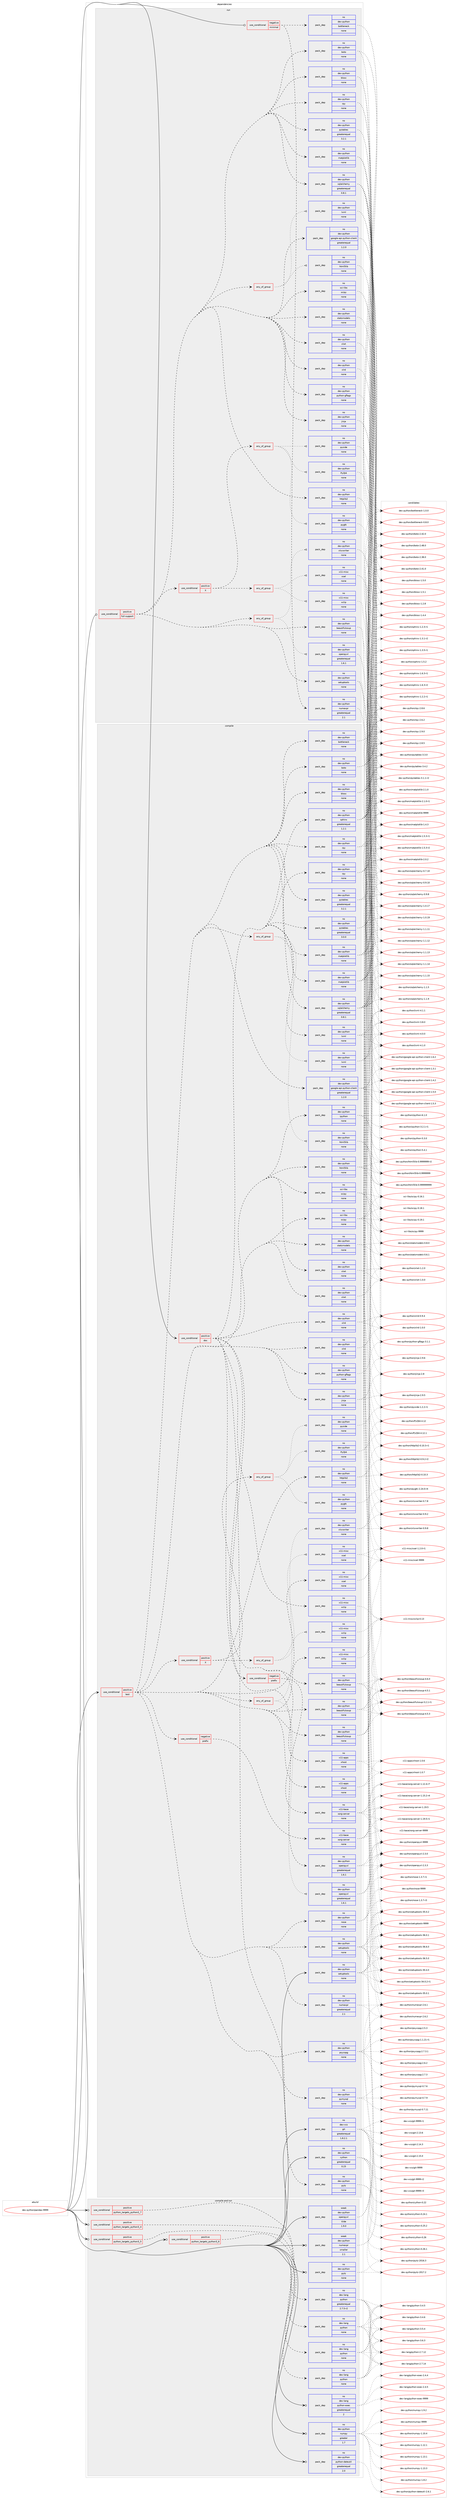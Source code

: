 digraph prolog {

# *************
# Graph options
# *************

newrank=true;
concentrate=true;
compound=true;
graph [rankdir=LR,fontname=Helvetica,fontsize=10,ranksep=1.5];#, ranksep=2.5, nodesep=0.2];
edge  [arrowhead=vee];
node  [fontname=Helvetica,fontsize=10];

# **********
# The ebuild
# **********

subgraph cluster_leftcol {
color=gray;
rank=same;
label=<<i>ebuild</i>>;
id [label="dev-python/pandas-9999", color=red, width=4, href="../dev-python/pandas-9999.svg"];
}

# ****************
# The dependencies
# ****************

subgraph cluster_midcol {
color=gray;
label=<<i>dependencies</i>>;
subgraph cluster_compile {
fillcolor="#eeeeee";
style=filled;
label=<<i>compile</i>>;
subgraph cond36907 {
dependency172051 [label=<<TABLE BORDER="0" CELLBORDER="1" CELLSPACING="0" CELLPADDING="4"><TR><TD ROWSPAN="3" CELLPADDING="10">use_conditional</TD></TR><TR><TD>positive</TD></TR><TR><TD>doc</TD></TR></TABLE>>, shape=none, color=red];
subgraph cond36908 {
dependency172052 [label=<<TABLE BORDER="0" CELLBORDER="1" CELLSPACING="0" CELLPADDING="4"><TR><TD ROWSPAN="3" CELLPADDING="10">use_conditional</TD></TR><TR><TD>negative</TD></TR><TR><TD>prefix</TD></TR></TABLE>>, shape=none, color=red];
subgraph pack131245 {
dependency172053 [label=<<TABLE BORDER="0" CELLBORDER="1" CELLSPACING="0" CELLPADDING="4" WIDTH="220"><TR><TD ROWSPAN="6" CELLPADDING="30">pack_dep</TD></TR><TR><TD WIDTH="110">no</TD></TR><TR><TD>x11-base</TD></TR><TR><TD>xorg-server</TD></TR><TR><TD>none</TD></TR><TR><TD></TD></TR></TABLE>>, shape=none, color=blue];
}
dependency172052:e -> dependency172053:w [weight=20,style="dashed",arrowhead="vee"];
}
dependency172051:e -> dependency172052:w [weight=20,style="dashed",arrowhead="vee"];
subgraph pack131246 {
dependency172054 [label=<<TABLE BORDER="0" CELLBORDER="1" CELLSPACING="0" CELLPADDING="4" WIDTH="220"><TR><TD ROWSPAN="6" CELLPADDING="30">pack_dep</TD></TR><TR><TD WIDTH="110">no</TD></TR><TR><TD>x11-apps</TD></TR><TR><TD>xhost</TD></TR><TR><TD>none</TD></TR><TR><TD></TD></TR></TABLE>>, shape=none, color=blue];
}
dependency172051:e -> dependency172054:w [weight=20,style="dashed",arrowhead="vee"];
subgraph pack131247 {
dependency172055 [label=<<TABLE BORDER="0" CELLBORDER="1" CELLSPACING="0" CELLPADDING="4" WIDTH="220"><TR><TD ROWSPAN="6" CELLPADDING="30">pack_dep</TD></TR><TR><TD WIDTH="110">no</TD></TR><TR><TD>dev-python</TD></TR><TR><TD>beautifulsoup</TD></TR><TR><TD>none</TD></TR><TR><TD></TD></TR></TABLE>>, shape=none, color=blue];
}
dependency172051:e -> dependency172055:w [weight=20,style="dashed",arrowhead="vee"];
subgraph pack131248 {
dependency172056 [label=<<TABLE BORDER="0" CELLBORDER="1" CELLSPACING="0" CELLPADDING="4" WIDTH="220"><TR><TD ROWSPAN="6" CELLPADDING="30">pack_dep</TD></TR><TR><TD WIDTH="110">no</TD></TR><TR><TD>dev-python</TD></TR><TR><TD>html5lib</TD></TR><TR><TD>none</TD></TR><TR><TD></TD></TR></TABLE>>, shape=none, color=blue];
}
dependency172051:e -> dependency172056:w [weight=20,style="dashed",arrowhead="vee"];
subgraph pack131249 {
dependency172057 [label=<<TABLE BORDER="0" CELLBORDER="1" CELLSPACING="0" CELLPADDING="4" WIDTH="220"><TR><TD ROWSPAN="6" CELLPADDING="30">pack_dep</TD></TR><TR><TD WIDTH="110">no</TD></TR><TR><TD>dev-python</TD></TR><TR><TD>ipython</TD></TR><TR><TD>none</TD></TR><TR><TD></TD></TR></TABLE>>, shape=none, color=blue];
}
dependency172051:e -> dependency172057:w [weight=20,style="dashed",arrowhead="vee"];
subgraph pack131250 {
dependency172058 [label=<<TABLE BORDER="0" CELLBORDER="1" CELLSPACING="0" CELLPADDING="4" WIDTH="220"><TR><TD ROWSPAN="6" CELLPADDING="30">pack_dep</TD></TR><TR><TD WIDTH="110">no</TD></TR><TR><TD>dev-python</TD></TR><TR><TD>lxml</TD></TR><TR><TD>none</TD></TR><TR><TD></TD></TR></TABLE>>, shape=none, color=blue];
}
dependency172051:e -> dependency172058:w [weight=20,style="dashed",arrowhead="vee"];
subgraph pack131251 {
dependency172059 [label=<<TABLE BORDER="0" CELLBORDER="1" CELLSPACING="0" CELLPADDING="4" WIDTH="220"><TR><TD ROWSPAN="6" CELLPADDING="30">pack_dep</TD></TR><TR><TD WIDTH="110">no</TD></TR><TR><TD>dev-python</TD></TR><TR><TD>matplotlib</TD></TR><TR><TD>none</TD></TR><TR><TD></TD></TR></TABLE>>, shape=none, color=blue];
}
dependency172051:e -> dependency172059:w [weight=20,style="dashed",arrowhead="vee"];
subgraph pack131252 {
dependency172060 [label=<<TABLE BORDER="0" CELLBORDER="1" CELLSPACING="0" CELLPADDING="4" WIDTH="220"><TR><TD ROWSPAN="6" CELLPADDING="30">pack_dep</TD></TR><TR><TD WIDTH="110">no</TD></TR><TR><TD>dev-python</TD></TR><TR><TD>openpyxl</TD></TR><TR><TD>greaterequal</TD></TR><TR><TD>1.6.1</TD></TR></TABLE>>, shape=none, color=blue];
}
dependency172051:e -> dependency172060:w [weight=20,style="dashed",arrowhead="vee"];
subgraph pack131253 {
dependency172061 [label=<<TABLE BORDER="0" CELLBORDER="1" CELLSPACING="0" CELLPADDING="4" WIDTH="220"><TR><TD ROWSPAN="6" CELLPADDING="30">pack_dep</TD></TR><TR><TD WIDTH="110">no</TD></TR><TR><TD>dev-python</TD></TR><TR><TD>pytables</TD></TR><TR><TD>greaterequal</TD></TR><TR><TD>3.0.0</TD></TR></TABLE>>, shape=none, color=blue];
}
dependency172051:e -> dependency172061:w [weight=20,style="dashed",arrowhead="vee"];
subgraph pack131254 {
dependency172062 [label=<<TABLE BORDER="0" CELLBORDER="1" CELLSPACING="0" CELLPADDING="4" WIDTH="220"><TR><TD ROWSPAN="6" CELLPADDING="30">pack_dep</TD></TR><TR><TD WIDTH="110">no</TD></TR><TR><TD>dev-python</TD></TR><TR><TD>pytz</TD></TR><TR><TD>none</TD></TR><TR><TD></TD></TR></TABLE>>, shape=none, color=blue];
}
dependency172051:e -> dependency172062:w [weight=20,style="dashed",arrowhead="vee"];
subgraph pack131255 {
dependency172063 [label=<<TABLE BORDER="0" CELLBORDER="1" CELLSPACING="0" CELLPADDING="4" WIDTH="220"><TR><TD ROWSPAN="6" CELLPADDING="30">pack_dep</TD></TR><TR><TD WIDTH="110">no</TD></TR><TR><TD>dev-python</TD></TR><TR><TD>rpy</TD></TR><TR><TD>none</TD></TR><TR><TD></TD></TR></TABLE>>, shape=none, color=blue];
}
dependency172051:e -> dependency172063:w [weight=20,style="dashed",arrowhead="vee"];
subgraph pack131256 {
dependency172064 [label=<<TABLE BORDER="0" CELLBORDER="1" CELLSPACING="0" CELLPADDING="4" WIDTH="220"><TR><TD ROWSPAN="6" CELLPADDING="30">pack_dep</TD></TR><TR><TD WIDTH="110">no</TD></TR><TR><TD>dev-python</TD></TR><TR><TD>sphinx</TD></TR><TR><TD>greaterequal</TD></TR><TR><TD>1.2.1</TD></TR></TABLE>>, shape=none, color=blue];
}
dependency172051:e -> dependency172064:w [weight=20,style="dashed",arrowhead="vee"];
subgraph pack131257 {
dependency172065 [label=<<TABLE BORDER="0" CELLBORDER="1" CELLSPACING="0" CELLPADDING="4" WIDTH="220"><TR><TD ROWSPAN="6" CELLPADDING="30">pack_dep</TD></TR><TR><TD WIDTH="110">no</TD></TR><TR><TD>dev-python</TD></TR><TR><TD>xlrd</TD></TR><TR><TD>none</TD></TR><TR><TD></TD></TR></TABLE>>, shape=none, color=blue];
}
dependency172051:e -> dependency172065:w [weight=20,style="dashed",arrowhead="vee"];
subgraph pack131258 {
dependency172066 [label=<<TABLE BORDER="0" CELLBORDER="1" CELLSPACING="0" CELLPADDING="4" WIDTH="220"><TR><TD ROWSPAN="6" CELLPADDING="30">pack_dep</TD></TR><TR><TD WIDTH="110">no</TD></TR><TR><TD>dev-python</TD></TR><TR><TD>xlwt</TD></TR><TR><TD>none</TD></TR><TR><TD></TD></TR></TABLE>>, shape=none, color=blue];
}
dependency172051:e -> dependency172066:w [weight=20,style="dashed",arrowhead="vee"];
subgraph pack131259 {
dependency172067 [label=<<TABLE BORDER="0" CELLBORDER="1" CELLSPACING="0" CELLPADDING="4" WIDTH="220"><TR><TD ROWSPAN="6" CELLPADDING="30">pack_dep</TD></TR><TR><TD WIDTH="110">no</TD></TR><TR><TD>sci-libs</TD></TR><TR><TD>scipy</TD></TR><TR><TD>none</TD></TR><TR><TD></TD></TR></TABLE>>, shape=none, color=blue];
}
dependency172051:e -> dependency172067:w [weight=20,style="dashed",arrowhead="vee"];
subgraph pack131260 {
dependency172068 [label=<<TABLE BORDER="0" CELLBORDER="1" CELLSPACING="0" CELLPADDING="4" WIDTH="220"><TR><TD ROWSPAN="6" CELLPADDING="30">pack_dep</TD></TR><TR><TD WIDTH="110">no</TD></TR><TR><TD>x11-misc</TD></TR><TR><TD>xclip</TD></TR><TR><TD>none</TD></TR><TR><TD></TD></TR></TABLE>>, shape=none, color=blue];
}
dependency172051:e -> dependency172068:w [weight=20,style="dashed",arrowhead="vee"];
}
id:e -> dependency172051:w [weight=20,style="solid",arrowhead="vee"];
subgraph cond36909 {
dependency172069 [label=<<TABLE BORDER="0" CELLBORDER="1" CELLSPACING="0" CELLPADDING="4"><TR><TD ROWSPAN="3" CELLPADDING="10">use_conditional</TD></TR><TR><TD>positive</TD></TR><TR><TD>test</TD></TR></TABLE>>, shape=none, color=red];
subgraph cond36910 {
dependency172070 [label=<<TABLE BORDER="0" CELLBORDER="1" CELLSPACING="0" CELLPADDING="4"><TR><TD ROWSPAN="3" CELLPADDING="10">use_conditional</TD></TR><TR><TD>negative</TD></TR><TR><TD>prefix</TD></TR></TABLE>>, shape=none, color=red];
subgraph pack131261 {
dependency172071 [label=<<TABLE BORDER="0" CELLBORDER="1" CELLSPACING="0" CELLPADDING="4" WIDTH="220"><TR><TD ROWSPAN="6" CELLPADDING="30">pack_dep</TD></TR><TR><TD WIDTH="110">no</TD></TR><TR><TD>x11-base</TD></TR><TR><TD>xorg-server</TD></TR><TR><TD>none</TD></TR><TR><TD></TD></TR></TABLE>>, shape=none, color=blue];
}
dependency172070:e -> dependency172071:w [weight=20,style="dashed",arrowhead="vee"];
}
dependency172069:e -> dependency172070:w [weight=20,style="dashed",arrowhead="vee"];
subgraph pack131262 {
dependency172072 [label=<<TABLE BORDER="0" CELLBORDER="1" CELLSPACING="0" CELLPADDING="4" WIDTH="220"><TR><TD ROWSPAN="6" CELLPADDING="30">pack_dep</TD></TR><TR><TD WIDTH="110">no</TD></TR><TR><TD>x11-apps</TD></TR><TR><TD>xhost</TD></TR><TR><TD>none</TD></TR><TR><TD></TD></TR></TABLE>>, shape=none, color=blue];
}
dependency172069:e -> dependency172072:w [weight=20,style="dashed",arrowhead="vee"];
subgraph pack131263 {
dependency172073 [label=<<TABLE BORDER="0" CELLBORDER="1" CELLSPACING="0" CELLPADDING="4" WIDTH="220"><TR><TD ROWSPAN="6" CELLPADDING="30">pack_dep</TD></TR><TR><TD WIDTH="110">no</TD></TR><TR><TD>dev-python</TD></TR><TR><TD>bottleneck</TD></TR><TR><TD>none</TD></TR><TR><TD></TD></TR></TABLE>>, shape=none, color=blue];
}
dependency172069:e -> dependency172073:w [weight=20,style="dashed",arrowhead="vee"];
subgraph pack131264 {
dependency172074 [label=<<TABLE BORDER="0" CELLBORDER="1" CELLSPACING="0" CELLPADDING="4" WIDTH="220"><TR><TD ROWSPAN="6" CELLPADDING="30">pack_dep</TD></TR><TR><TD WIDTH="110">no</TD></TR><TR><TD>dev-python</TD></TR><TR><TD>numexpr</TD></TR><TR><TD>greaterequal</TD></TR><TR><TD>2.1</TD></TR></TABLE>>, shape=none, color=blue];
}
dependency172069:e -> dependency172074:w [weight=20,style="dashed",arrowhead="vee"];
subgraph pack131265 {
dependency172075 [label=<<TABLE BORDER="0" CELLBORDER="1" CELLSPACING="0" CELLPADDING="4" WIDTH="220"><TR><TD ROWSPAN="6" CELLPADDING="30">pack_dep</TD></TR><TR><TD WIDTH="110">no</TD></TR><TR><TD>dev-python</TD></TR><TR><TD>beautifulsoup</TD></TR><TR><TD>none</TD></TR><TR><TD></TD></TR></TABLE>>, shape=none, color=blue];
}
dependency172069:e -> dependency172075:w [weight=20,style="dashed",arrowhead="vee"];
subgraph pack131266 {
dependency172076 [label=<<TABLE BORDER="0" CELLBORDER="1" CELLSPACING="0" CELLPADDING="4" WIDTH="220"><TR><TD ROWSPAN="6" CELLPADDING="30">pack_dep</TD></TR><TR><TD WIDTH="110">no</TD></TR><TR><TD>dev-python</TD></TR><TR><TD>blosc</TD></TR><TR><TD>none</TD></TR><TR><TD></TD></TR></TABLE>>, shape=none, color=blue];
}
dependency172069:e -> dependency172076:w [weight=20,style="dashed",arrowhead="vee"];
subgraph pack131267 {
dependency172077 [label=<<TABLE BORDER="0" CELLBORDER="1" CELLSPACING="0" CELLPADDING="4" WIDTH="220"><TR><TD ROWSPAN="6" CELLPADDING="30">pack_dep</TD></TR><TR><TD WIDTH="110">no</TD></TR><TR><TD>dev-python</TD></TR><TR><TD>boto</TD></TR><TR><TD>none</TD></TR><TR><TD></TD></TR></TABLE>>, shape=none, color=blue];
}
dependency172069:e -> dependency172077:w [weight=20,style="dashed",arrowhead="vee"];
subgraph pack131268 {
dependency172078 [label=<<TABLE BORDER="0" CELLBORDER="1" CELLSPACING="0" CELLPADDING="4" WIDTH="220"><TR><TD ROWSPAN="6" CELLPADDING="30">pack_dep</TD></TR><TR><TD WIDTH="110">no</TD></TR><TR><TD>dev-python</TD></TR><TR><TD>google-api-python-client</TD></TR><TR><TD>greaterequal</TD></TR><TR><TD>1.2.0</TD></TR></TABLE>>, shape=none, color=blue];
}
dependency172069:e -> dependency172078:w [weight=20,style="dashed",arrowhead="vee"];
subgraph any3854 {
dependency172079 [label=<<TABLE BORDER="0" CELLBORDER="1" CELLSPACING="0" CELLPADDING="4"><TR><TD CELLPADDING="10">any_of_group</TD></TR></TABLE>>, shape=none, color=red];subgraph pack131269 {
dependency172080 [label=<<TABLE BORDER="0" CELLBORDER="1" CELLSPACING="0" CELLPADDING="4" WIDTH="220"><TR><TD ROWSPAN="6" CELLPADDING="30">pack_dep</TD></TR><TR><TD WIDTH="110">no</TD></TR><TR><TD>dev-python</TD></TR><TR><TD>html5lib</TD></TR><TR><TD>none</TD></TR><TR><TD></TD></TR></TABLE>>, shape=none, color=blue];
}
dependency172079:e -> dependency172080:w [weight=20,style="dotted",arrowhead="oinv"];
subgraph pack131270 {
dependency172081 [label=<<TABLE BORDER="0" CELLBORDER="1" CELLSPACING="0" CELLPADDING="4" WIDTH="220"><TR><TD ROWSPAN="6" CELLPADDING="30">pack_dep</TD></TR><TR><TD WIDTH="110">no</TD></TR><TR><TD>dev-python</TD></TR><TR><TD>lxml</TD></TR><TR><TD>none</TD></TR><TR><TD></TD></TR></TABLE>>, shape=none, color=blue];
}
dependency172079:e -> dependency172081:w [weight=20,style="dotted",arrowhead="oinv"];
}
dependency172069:e -> dependency172079:w [weight=20,style="dashed",arrowhead="vee"];
subgraph pack131271 {
dependency172082 [label=<<TABLE BORDER="0" CELLBORDER="1" CELLSPACING="0" CELLPADDING="4" WIDTH="220"><TR><TD ROWSPAN="6" CELLPADDING="30">pack_dep</TD></TR><TR><TD WIDTH="110">no</TD></TR><TR><TD>dev-python</TD></TR><TR><TD>httplib2</TD></TR><TR><TD>none</TD></TR><TR><TD></TD></TR></TABLE>>, shape=none, color=blue];
}
dependency172069:e -> dependency172082:w [weight=20,style="dashed",arrowhead="vee"];
subgraph pack131272 {
dependency172083 [label=<<TABLE BORDER="0" CELLBORDER="1" CELLSPACING="0" CELLPADDING="4" WIDTH="220"><TR><TD ROWSPAN="6" CELLPADDING="30">pack_dep</TD></TR><TR><TD WIDTH="110">no</TD></TR><TR><TD>dev-python</TD></TR><TR><TD>jinja</TD></TR><TR><TD>none</TD></TR><TR><TD></TD></TR></TABLE>>, shape=none, color=blue];
}
dependency172069:e -> dependency172083:w [weight=20,style="dashed",arrowhead="vee"];
subgraph pack131273 {
dependency172084 [label=<<TABLE BORDER="0" CELLBORDER="1" CELLSPACING="0" CELLPADDING="4" WIDTH="220"><TR><TD ROWSPAN="6" CELLPADDING="30">pack_dep</TD></TR><TR><TD WIDTH="110">no</TD></TR><TR><TD>dev-python</TD></TR><TR><TD>matplotlib</TD></TR><TR><TD>none</TD></TR><TR><TD></TD></TR></TABLE>>, shape=none, color=blue];
}
dependency172069:e -> dependency172084:w [weight=20,style="dashed",arrowhead="vee"];
subgraph any3855 {
dependency172085 [label=<<TABLE BORDER="0" CELLBORDER="1" CELLSPACING="0" CELLPADDING="4"><TR><TD CELLPADDING="10">any_of_group</TD></TR></TABLE>>, shape=none, color=red];subgraph pack131274 {
dependency172086 [label=<<TABLE BORDER="0" CELLBORDER="1" CELLSPACING="0" CELLPADDING="4" WIDTH="220"><TR><TD ROWSPAN="6" CELLPADDING="30">pack_dep</TD></TR><TR><TD WIDTH="110">no</TD></TR><TR><TD>dev-python</TD></TR><TR><TD>openpyxl</TD></TR><TR><TD>greaterequal</TD></TR><TR><TD>1.6.1</TD></TR></TABLE>>, shape=none, color=blue];
}
dependency172085:e -> dependency172086:w [weight=20,style="dotted",arrowhead="oinv"];
subgraph pack131275 {
dependency172087 [label=<<TABLE BORDER="0" CELLBORDER="1" CELLSPACING="0" CELLPADDING="4" WIDTH="220"><TR><TD ROWSPAN="6" CELLPADDING="30">pack_dep</TD></TR><TR><TD WIDTH="110">no</TD></TR><TR><TD>dev-python</TD></TR><TR><TD>xlsxwriter</TD></TR><TR><TD>none</TD></TR><TR><TD></TD></TR></TABLE>>, shape=none, color=blue];
}
dependency172085:e -> dependency172087:w [weight=20,style="dotted",arrowhead="oinv"];
}
dependency172069:e -> dependency172085:w [weight=20,style="dashed",arrowhead="vee"];
subgraph pack131276 {
dependency172088 [label=<<TABLE BORDER="0" CELLBORDER="1" CELLSPACING="0" CELLPADDING="4" WIDTH="220"><TR><TD ROWSPAN="6" CELLPADDING="30">pack_dep</TD></TR><TR><TD WIDTH="110">no</TD></TR><TR><TD>dev-python</TD></TR><TR><TD>pytables</TD></TR><TR><TD>greaterequal</TD></TR><TR><TD>3.2.1</TD></TR></TABLE>>, shape=none, color=blue];
}
dependency172069:e -> dependency172088:w [weight=20,style="dashed",arrowhead="vee"];
subgraph pack131277 {
dependency172089 [label=<<TABLE BORDER="0" CELLBORDER="1" CELLSPACING="0" CELLPADDING="4" WIDTH="220"><TR><TD ROWSPAN="6" CELLPADDING="30">pack_dep</TD></TR><TR><TD WIDTH="110">no</TD></TR><TR><TD>dev-python</TD></TR><TR><TD>python-gflags</TD></TR><TR><TD>none</TD></TR><TR><TD></TD></TR></TABLE>>, shape=none, color=blue];
}
dependency172069:e -> dependency172089:w [weight=20,style="dashed",arrowhead="vee"];
subgraph pack131278 {
dependency172090 [label=<<TABLE BORDER="0" CELLBORDER="1" CELLSPACING="0" CELLPADDING="4" WIDTH="220"><TR><TD ROWSPAN="6" CELLPADDING="30">pack_dep</TD></TR><TR><TD WIDTH="110">no</TD></TR><TR><TD>dev-python</TD></TR><TR><TD>rpy</TD></TR><TR><TD>none</TD></TR><TR><TD></TD></TR></TABLE>>, shape=none, color=blue];
}
dependency172069:e -> dependency172090:w [weight=20,style="dashed",arrowhead="vee"];
subgraph pack131279 {
dependency172091 [label=<<TABLE BORDER="0" CELLBORDER="1" CELLSPACING="0" CELLPADDING="4" WIDTH="220"><TR><TD ROWSPAN="6" CELLPADDING="30">pack_dep</TD></TR><TR><TD WIDTH="110">no</TD></TR><TR><TD>dev-python</TD></TR><TR><TD>setuptools</TD></TR><TR><TD>none</TD></TR><TR><TD></TD></TR></TABLE>>, shape=none, color=blue];
}
dependency172069:e -> dependency172091:w [weight=20,style="dashed",arrowhead="vee"];
subgraph pack131280 {
dependency172092 [label=<<TABLE BORDER="0" CELLBORDER="1" CELLSPACING="0" CELLPADDING="4" WIDTH="220"><TR><TD ROWSPAN="6" CELLPADDING="30">pack_dep</TD></TR><TR><TD WIDTH="110">no</TD></TR><TR><TD>dev-python</TD></TR><TR><TD>statsmodels</TD></TR><TR><TD>none</TD></TR><TR><TD></TD></TR></TABLE>>, shape=none, color=blue];
}
dependency172069:e -> dependency172092:w [weight=20,style="dashed",arrowhead="vee"];
subgraph pack131281 {
dependency172093 [label=<<TABLE BORDER="0" CELLBORDER="1" CELLSPACING="0" CELLPADDING="4" WIDTH="220"><TR><TD ROWSPAN="6" CELLPADDING="30">pack_dep</TD></TR><TR><TD WIDTH="110">no</TD></TR><TR><TD>dev-python</TD></TR><TR><TD>sqlalchemy</TD></TR><TR><TD>greaterequal</TD></TR><TR><TD>0.8.1</TD></TR></TABLE>>, shape=none, color=blue];
}
dependency172069:e -> dependency172093:w [weight=20,style="dashed",arrowhead="vee"];
subgraph pack131282 {
dependency172094 [label=<<TABLE BORDER="0" CELLBORDER="1" CELLSPACING="0" CELLPADDING="4" WIDTH="220"><TR><TD ROWSPAN="6" CELLPADDING="30">pack_dep</TD></TR><TR><TD WIDTH="110">no</TD></TR><TR><TD>dev-python</TD></TR><TR><TD>xlrd</TD></TR><TR><TD>none</TD></TR><TR><TD></TD></TR></TABLE>>, shape=none, color=blue];
}
dependency172069:e -> dependency172094:w [weight=20,style="dashed",arrowhead="vee"];
subgraph pack131283 {
dependency172095 [label=<<TABLE BORDER="0" CELLBORDER="1" CELLSPACING="0" CELLPADDING="4" WIDTH="220"><TR><TD ROWSPAN="6" CELLPADDING="30">pack_dep</TD></TR><TR><TD WIDTH="110">no</TD></TR><TR><TD>dev-python</TD></TR><TR><TD>xlwt</TD></TR><TR><TD>none</TD></TR><TR><TD></TD></TR></TABLE>>, shape=none, color=blue];
}
dependency172069:e -> dependency172095:w [weight=20,style="dashed",arrowhead="vee"];
subgraph pack131284 {
dependency172096 [label=<<TABLE BORDER="0" CELLBORDER="1" CELLSPACING="0" CELLPADDING="4" WIDTH="220"><TR><TD ROWSPAN="6" CELLPADDING="30">pack_dep</TD></TR><TR><TD WIDTH="110">no</TD></TR><TR><TD>sci-libs</TD></TR><TR><TD>scipy</TD></TR><TR><TD>none</TD></TR><TR><TD></TD></TR></TABLE>>, shape=none, color=blue];
}
dependency172069:e -> dependency172096:w [weight=20,style="dashed",arrowhead="vee"];
subgraph cond36911 {
dependency172097 [label=<<TABLE BORDER="0" CELLBORDER="1" CELLSPACING="0" CELLPADDING="4"><TR><TD ROWSPAN="3" CELLPADDING="10">use_conditional</TD></TR><TR><TD>positive</TD></TR><TR><TD>X</TD></TR></TABLE>>, shape=none, color=red];
subgraph any3856 {
dependency172098 [label=<<TABLE BORDER="0" CELLBORDER="1" CELLSPACING="0" CELLPADDING="4"><TR><TD CELLPADDING="10">any_of_group</TD></TR></TABLE>>, shape=none, color=red];subgraph pack131285 {
dependency172099 [label=<<TABLE BORDER="0" CELLBORDER="1" CELLSPACING="0" CELLPADDING="4" WIDTH="220"><TR><TD ROWSPAN="6" CELLPADDING="30">pack_dep</TD></TR><TR><TD WIDTH="110">no</TD></TR><TR><TD>dev-python</TD></TR><TR><TD>PyQt4</TD></TR><TR><TD>none</TD></TR><TR><TD></TD></TR></TABLE>>, shape=none, color=blue];
}
dependency172098:e -> dependency172099:w [weight=20,style="dotted",arrowhead="oinv"];
subgraph pack131286 {
dependency172100 [label=<<TABLE BORDER="0" CELLBORDER="1" CELLSPACING="0" CELLPADDING="4" WIDTH="220"><TR><TD ROWSPAN="6" CELLPADDING="30">pack_dep</TD></TR><TR><TD WIDTH="110">no</TD></TR><TR><TD>dev-python</TD></TR><TR><TD>pyside</TD></TR><TR><TD>none</TD></TR><TR><TD></TD></TR></TABLE>>, shape=none, color=blue];
}
dependency172098:e -> dependency172100:w [weight=20,style="dotted",arrowhead="oinv"];
subgraph pack131287 {
dependency172101 [label=<<TABLE BORDER="0" CELLBORDER="1" CELLSPACING="0" CELLPADDING="4" WIDTH="220"><TR><TD ROWSPAN="6" CELLPADDING="30">pack_dep</TD></TR><TR><TD WIDTH="110">no</TD></TR><TR><TD>dev-python</TD></TR><TR><TD>pygtk</TD></TR><TR><TD>none</TD></TR><TR><TD></TD></TR></TABLE>>, shape=none, color=blue];
}
dependency172098:e -> dependency172101:w [weight=20,style="dotted",arrowhead="oinv"];
}
dependency172097:e -> dependency172098:w [weight=20,style="dashed",arrowhead="vee"];
subgraph any3857 {
dependency172102 [label=<<TABLE BORDER="0" CELLBORDER="1" CELLSPACING="0" CELLPADDING="4"><TR><TD CELLPADDING="10">any_of_group</TD></TR></TABLE>>, shape=none, color=red];subgraph pack131288 {
dependency172103 [label=<<TABLE BORDER="0" CELLBORDER="1" CELLSPACING="0" CELLPADDING="4" WIDTH="220"><TR><TD ROWSPAN="6" CELLPADDING="30">pack_dep</TD></TR><TR><TD WIDTH="110">no</TD></TR><TR><TD>x11-misc</TD></TR><TR><TD>xclip</TD></TR><TR><TD>none</TD></TR><TR><TD></TD></TR></TABLE>>, shape=none, color=blue];
}
dependency172102:e -> dependency172103:w [weight=20,style="dotted",arrowhead="oinv"];
subgraph pack131289 {
dependency172104 [label=<<TABLE BORDER="0" CELLBORDER="1" CELLSPACING="0" CELLPADDING="4" WIDTH="220"><TR><TD ROWSPAN="6" CELLPADDING="30">pack_dep</TD></TR><TR><TD WIDTH="110">no</TD></TR><TR><TD>x11-misc</TD></TR><TR><TD>xsel</TD></TR><TR><TD>none</TD></TR><TR><TD></TD></TR></TABLE>>, shape=none, color=blue];
}
dependency172102:e -> dependency172104:w [weight=20,style="dotted",arrowhead="oinv"];
}
dependency172097:e -> dependency172102:w [weight=20,style="dashed",arrowhead="vee"];
}
dependency172069:e -> dependency172097:w [weight=20,style="dashed",arrowhead="vee"];
subgraph pack131290 {
dependency172105 [label=<<TABLE BORDER="0" CELLBORDER="1" CELLSPACING="0" CELLPADDING="4" WIDTH="220"><TR><TD ROWSPAN="6" CELLPADDING="30">pack_dep</TD></TR><TR><TD WIDTH="110">no</TD></TR><TR><TD>dev-python</TD></TR><TR><TD>beautifulsoup</TD></TR><TR><TD>none</TD></TR><TR><TD></TD></TR></TABLE>>, shape=none, color=blue];
}
dependency172069:e -> dependency172105:w [weight=20,style="dashed",arrowhead="vee"];
subgraph pack131291 {
dependency172106 [label=<<TABLE BORDER="0" CELLBORDER="1" CELLSPACING="0" CELLPADDING="4" WIDTH="220"><TR><TD ROWSPAN="6" CELLPADDING="30">pack_dep</TD></TR><TR><TD WIDTH="110">no</TD></TR><TR><TD>dev-python</TD></TR><TR><TD>nose</TD></TR><TR><TD>none</TD></TR><TR><TD></TD></TR></TABLE>>, shape=none, color=blue];
}
dependency172069:e -> dependency172106:w [weight=20,style="dashed",arrowhead="vee"];
subgraph pack131292 {
dependency172107 [label=<<TABLE BORDER="0" CELLBORDER="1" CELLSPACING="0" CELLPADDING="4" WIDTH="220"><TR><TD ROWSPAN="6" CELLPADDING="30">pack_dep</TD></TR><TR><TD WIDTH="110">no</TD></TR><TR><TD>dev-python</TD></TR><TR><TD>pymysql</TD></TR><TR><TD>none</TD></TR><TR><TD></TD></TR></TABLE>>, shape=none, color=blue];
}
dependency172069:e -> dependency172107:w [weight=20,style="dashed",arrowhead="vee"];
subgraph pack131293 {
dependency172108 [label=<<TABLE BORDER="0" CELLBORDER="1" CELLSPACING="0" CELLPADDING="4" WIDTH="220"><TR><TD ROWSPAN="6" CELLPADDING="30">pack_dep</TD></TR><TR><TD WIDTH="110">no</TD></TR><TR><TD>dev-python</TD></TR><TR><TD>psycopg</TD></TR><TR><TD>none</TD></TR><TR><TD></TD></TR></TABLE>>, shape=none, color=blue];
}
dependency172069:e -> dependency172108:w [weight=20,style="dashed",arrowhead="vee"];
subgraph pack131294 {
dependency172109 [label=<<TABLE BORDER="0" CELLBORDER="1" CELLSPACING="0" CELLPADDING="4" WIDTH="220"><TR><TD ROWSPAN="6" CELLPADDING="30">pack_dep</TD></TR><TR><TD WIDTH="110">no</TD></TR><TR><TD>x11-misc</TD></TR><TR><TD>xclip</TD></TR><TR><TD>none</TD></TR><TR><TD></TD></TR></TABLE>>, shape=none, color=blue];
}
dependency172069:e -> dependency172109:w [weight=20,style="dashed",arrowhead="vee"];
subgraph pack131295 {
dependency172110 [label=<<TABLE BORDER="0" CELLBORDER="1" CELLSPACING="0" CELLPADDING="4" WIDTH="220"><TR><TD ROWSPAN="6" CELLPADDING="30">pack_dep</TD></TR><TR><TD WIDTH="110">no</TD></TR><TR><TD>x11-misc</TD></TR><TR><TD>xsel</TD></TR><TR><TD>none</TD></TR><TR><TD></TD></TR></TABLE>>, shape=none, color=blue];
}
dependency172069:e -> dependency172110:w [weight=20,style="dashed",arrowhead="vee"];
}
id:e -> dependency172069:w [weight=20,style="solid",arrowhead="vee"];
subgraph pack131296 {
dependency172111 [label=<<TABLE BORDER="0" CELLBORDER="1" CELLSPACING="0" CELLPADDING="4" WIDTH="220"><TR><TD ROWSPAN="6" CELLPADDING="30">pack_dep</TD></TR><TR><TD WIDTH="110">no</TD></TR><TR><TD>dev-python</TD></TR><TR><TD>cython</TD></TR><TR><TD>greaterequal</TD></TR><TR><TD>0.23</TD></TR></TABLE>>, shape=none, color=blue];
}
id:e -> dependency172111:w [weight=20,style="solid",arrowhead="vee"];
subgraph pack131297 {
dependency172112 [label=<<TABLE BORDER="0" CELLBORDER="1" CELLSPACING="0" CELLPADDING="4" WIDTH="220"><TR><TD ROWSPAN="6" CELLPADDING="30">pack_dep</TD></TR><TR><TD WIDTH="110">no</TD></TR><TR><TD>dev-python</TD></TR><TR><TD>setuptools</TD></TR><TR><TD>none</TD></TR><TR><TD></TD></TR></TABLE>>, shape=none, color=blue];
}
id:e -> dependency172112:w [weight=20,style="solid",arrowhead="vee"];
subgraph pack131298 {
dependency172113 [label=<<TABLE BORDER="0" CELLBORDER="1" CELLSPACING="0" CELLPADDING="4" WIDTH="220"><TR><TD ROWSPAN="6" CELLPADDING="30">pack_dep</TD></TR><TR><TD WIDTH="110">no</TD></TR><TR><TD>dev-vcs</TD></TR><TR><TD>git</TD></TR><TR><TD>greaterequal</TD></TR><TR><TD>1.8.2.1</TD></TR></TABLE>>, shape=none, color=blue];
}
id:e -> dependency172113:w [weight=20,style="solid",arrowhead="vee"];
}
subgraph cluster_compileandrun {
fillcolor="#eeeeee";
style=filled;
label=<<i>compile and run</i>>;
subgraph cond36912 {
dependency172114 [label=<<TABLE BORDER="0" CELLBORDER="1" CELLSPACING="0" CELLPADDING="4"><TR><TD ROWSPAN="3" CELLPADDING="10">use_conditional</TD></TR><TR><TD>positive</TD></TR><TR><TD>python_targets_python2_7</TD></TR></TABLE>>, shape=none, color=red];
subgraph pack131299 {
dependency172115 [label=<<TABLE BORDER="0" CELLBORDER="1" CELLSPACING="0" CELLPADDING="4" WIDTH="220"><TR><TD ROWSPAN="6" CELLPADDING="30">pack_dep</TD></TR><TR><TD WIDTH="110">no</TD></TR><TR><TD>dev-lang</TD></TR><TR><TD>python</TD></TR><TR><TD>greaterequal</TD></TR><TR><TD>2.7.5-r2</TD></TR></TABLE>>, shape=none, color=blue];
}
dependency172114:e -> dependency172115:w [weight=20,style="dashed",arrowhead="vee"];
}
id:e -> dependency172114:w [weight=20,style="solid",arrowhead="odotvee"];
subgraph cond36913 {
dependency172116 [label=<<TABLE BORDER="0" CELLBORDER="1" CELLSPACING="0" CELLPADDING="4"><TR><TD ROWSPAN="3" CELLPADDING="10">use_conditional</TD></TR><TR><TD>positive</TD></TR><TR><TD>python_targets_python3_4</TD></TR></TABLE>>, shape=none, color=red];
subgraph pack131300 {
dependency172117 [label=<<TABLE BORDER="0" CELLBORDER="1" CELLSPACING="0" CELLPADDING="4" WIDTH="220"><TR><TD ROWSPAN="6" CELLPADDING="30">pack_dep</TD></TR><TR><TD WIDTH="110">no</TD></TR><TR><TD>dev-lang</TD></TR><TR><TD>python</TD></TR><TR><TD>none</TD></TR><TR><TD></TD></TR></TABLE>>, shape=none, color=blue];
}
dependency172116:e -> dependency172117:w [weight=20,style="dashed",arrowhead="vee"];
}
id:e -> dependency172116:w [weight=20,style="solid",arrowhead="odotvee"];
subgraph cond36914 {
dependency172118 [label=<<TABLE BORDER="0" CELLBORDER="1" CELLSPACING="0" CELLPADDING="4"><TR><TD ROWSPAN="3" CELLPADDING="10">use_conditional</TD></TR><TR><TD>positive</TD></TR><TR><TD>python_targets_python3_5</TD></TR></TABLE>>, shape=none, color=red];
subgraph pack131301 {
dependency172119 [label=<<TABLE BORDER="0" CELLBORDER="1" CELLSPACING="0" CELLPADDING="4" WIDTH="220"><TR><TD ROWSPAN="6" CELLPADDING="30">pack_dep</TD></TR><TR><TD WIDTH="110">no</TD></TR><TR><TD>dev-lang</TD></TR><TR><TD>python</TD></TR><TR><TD>none</TD></TR><TR><TD></TD></TR></TABLE>>, shape=none, color=blue];
}
dependency172118:e -> dependency172119:w [weight=20,style="dashed",arrowhead="vee"];
}
id:e -> dependency172118:w [weight=20,style="solid",arrowhead="odotvee"];
subgraph cond36915 {
dependency172120 [label=<<TABLE BORDER="0" CELLBORDER="1" CELLSPACING="0" CELLPADDING="4"><TR><TD ROWSPAN="3" CELLPADDING="10">use_conditional</TD></TR><TR><TD>positive</TD></TR><TR><TD>python_targets_python3_6</TD></TR></TABLE>>, shape=none, color=red];
subgraph pack131302 {
dependency172121 [label=<<TABLE BORDER="0" CELLBORDER="1" CELLSPACING="0" CELLPADDING="4" WIDTH="220"><TR><TD ROWSPAN="6" CELLPADDING="30">pack_dep</TD></TR><TR><TD WIDTH="110">no</TD></TR><TR><TD>dev-lang</TD></TR><TR><TD>python</TD></TR><TR><TD>none</TD></TR><TR><TD></TD></TR></TABLE>>, shape=none, color=blue];
}
dependency172120:e -> dependency172121:w [weight=20,style="dashed",arrowhead="vee"];
}
id:e -> dependency172120:w [weight=20,style="solid",arrowhead="odotvee"];
subgraph pack131303 {
dependency172122 [label=<<TABLE BORDER="0" CELLBORDER="1" CELLSPACING="0" CELLPADDING="4" WIDTH="220"><TR><TD ROWSPAN="6" CELLPADDING="30">pack_dep</TD></TR><TR><TD WIDTH="110">no</TD></TR><TR><TD>dev-lang</TD></TR><TR><TD>python-exec</TD></TR><TR><TD>greaterequal</TD></TR><TR><TD>2</TD></TR></TABLE>>, shape=none, color=blue];
}
id:e -> dependency172122:w [weight=20,style="solid",arrowhead="odotvee"];
subgraph pack131304 {
dependency172123 [label=<<TABLE BORDER="0" CELLBORDER="1" CELLSPACING="0" CELLPADDING="4" WIDTH="220"><TR><TD ROWSPAN="6" CELLPADDING="30">pack_dep</TD></TR><TR><TD WIDTH="110">no</TD></TR><TR><TD>dev-python</TD></TR><TR><TD>numpy</TD></TR><TR><TD>greater</TD></TR><TR><TD>1.7</TD></TR></TABLE>>, shape=none, color=blue];
}
id:e -> dependency172123:w [weight=20,style="solid",arrowhead="odotvee"];
subgraph pack131305 {
dependency172124 [label=<<TABLE BORDER="0" CELLBORDER="1" CELLSPACING="0" CELLPADDING="4" WIDTH="220"><TR><TD ROWSPAN="6" CELLPADDING="30">pack_dep</TD></TR><TR><TD WIDTH="110">no</TD></TR><TR><TD>dev-python</TD></TR><TR><TD>python-dateutil</TD></TR><TR><TD>greaterequal</TD></TR><TR><TD>2.0</TD></TR></TABLE>>, shape=none, color=blue];
}
id:e -> dependency172124:w [weight=20,style="solid",arrowhead="odotvee"];
subgraph pack131306 {
dependency172125 [label=<<TABLE BORDER="0" CELLBORDER="1" CELLSPACING="0" CELLPADDING="4" WIDTH="220"><TR><TD ROWSPAN="6" CELLPADDING="30">pack_dep</TD></TR><TR><TD WIDTH="110">no</TD></TR><TR><TD>dev-python</TD></TR><TR><TD>pytz</TD></TR><TR><TD>none</TD></TR><TR><TD></TD></TR></TABLE>>, shape=none, color=blue];
}
id:e -> dependency172125:w [weight=20,style="solid",arrowhead="odotvee"];
subgraph pack131307 {
dependency172126 [label=<<TABLE BORDER="0" CELLBORDER="1" CELLSPACING="0" CELLPADDING="4" WIDTH="220"><TR><TD ROWSPAN="6" CELLPADDING="30">pack_dep</TD></TR><TR><TD WIDTH="110">weak</TD></TR><TR><TD>dev-python</TD></TR><TR><TD>numexpr</TD></TR><TR><TD>smaller</TD></TR><TR><TD>2.1</TD></TR></TABLE>>, shape=none, color=blue];
}
id:e -> dependency172126:w [weight=20,style="solid",arrowhead="odotvee"];
subgraph pack131308 {
dependency172127 [label=<<TABLE BORDER="0" CELLBORDER="1" CELLSPACING="0" CELLPADDING="4" WIDTH="220"><TR><TD ROWSPAN="6" CELLPADDING="30">pack_dep</TD></TR><TR><TD WIDTH="110">weak</TD></TR><TR><TD>dev-python</TD></TR><TR><TD>openpyxl</TD></TR><TR><TD>tilde</TD></TR><TR><TD>1.9.0</TD></TR></TABLE>>, shape=none, color=blue];
}
id:e -> dependency172127:w [weight=20,style="solid",arrowhead="odotvee"];
}
subgraph cluster_run {
fillcolor="#eeeeee";
style=filled;
label=<<i>run</i>>;
subgraph cond36916 {
dependency172128 [label=<<TABLE BORDER="0" CELLBORDER="1" CELLSPACING="0" CELLPADDING="4"><TR><TD ROWSPAN="3" CELLPADDING="10">use_conditional</TD></TR><TR><TD>negative</TD></TR><TR><TD>minimal</TD></TR></TABLE>>, shape=none, color=red];
subgraph pack131309 {
dependency172129 [label=<<TABLE BORDER="0" CELLBORDER="1" CELLSPACING="0" CELLPADDING="4" WIDTH="220"><TR><TD ROWSPAN="6" CELLPADDING="30">pack_dep</TD></TR><TR><TD WIDTH="110">no</TD></TR><TR><TD>dev-python</TD></TR><TR><TD>bottleneck</TD></TR><TR><TD>none</TD></TR><TR><TD></TD></TR></TABLE>>, shape=none, color=blue];
}
dependency172128:e -> dependency172129:w [weight=20,style="dashed",arrowhead="vee"];
subgraph pack131310 {
dependency172130 [label=<<TABLE BORDER="0" CELLBORDER="1" CELLSPACING="0" CELLPADDING="4" WIDTH="220"><TR><TD ROWSPAN="6" CELLPADDING="30">pack_dep</TD></TR><TR><TD WIDTH="110">no</TD></TR><TR><TD>dev-python</TD></TR><TR><TD>numexpr</TD></TR><TR><TD>greaterequal</TD></TR><TR><TD>2.1</TD></TR></TABLE>>, shape=none, color=blue];
}
dependency172128:e -> dependency172130:w [weight=20,style="dashed",arrowhead="vee"];
}
id:e -> dependency172128:w [weight=20,style="solid",arrowhead="odot"];
subgraph cond36917 {
dependency172131 [label=<<TABLE BORDER="0" CELLBORDER="1" CELLSPACING="0" CELLPADDING="4"><TR><TD ROWSPAN="3" CELLPADDING="10">use_conditional</TD></TR><TR><TD>positive</TD></TR><TR><TD>full-support</TD></TR></TABLE>>, shape=none, color=red];
subgraph pack131311 {
dependency172132 [label=<<TABLE BORDER="0" CELLBORDER="1" CELLSPACING="0" CELLPADDING="4" WIDTH="220"><TR><TD ROWSPAN="6" CELLPADDING="30">pack_dep</TD></TR><TR><TD WIDTH="110">no</TD></TR><TR><TD>dev-python</TD></TR><TR><TD>beautifulsoup</TD></TR><TR><TD>none</TD></TR><TR><TD></TD></TR></TABLE>>, shape=none, color=blue];
}
dependency172131:e -> dependency172132:w [weight=20,style="dashed",arrowhead="vee"];
subgraph pack131312 {
dependency172133 [label=<<TABLE BORDER="0" CELLBORDER="1" CELLSPACING="0" CELLPADDING="4" WIDTH="220"><TR><TD ROWSPAN="6" CELLPADDING="30">pack_dep</TD></TR><TR><TD WIDTH="110">no</TD></TR><TR><TD>dev-python</TD></TR><TR><TD>blosc</TD></TR><TR><TD>none</TD></TR><TR><TD></TD></TR></TABLE>>, shape=none, color=blue];
}
dependency172131:e -> dependency172133:w [weight=20,style="dashed",arrowhead="vee"];
subgraph pack131313 {
dependency172134 [label=<<TABLE BORDER="0" CELLBORDER="1" CELLSPACING="0" CELLPADDING="4" WIDTH="220"><TR><TD ROWSPAN="6" CELLPADDING="30">pack_dep</TD></TR><TR><TD WIDTH="110">no</TD></TR><TR><TD>dev-python</TD></TR><TR><TD>boto</TD></TR><TR><TD>none</TD></TR><TR><TD></TD></TR></TABLE>>, shape=none, color=blue];
}
dependency172131:e -> dependency172134:w [weight=20,style="dashed",arrowhead="vee"];
subgraph pack131314 {
dependency172135 [label=<<TABLE BORDER="0" CELLBORDER="1" CELLSPACING="0" CELLPADDING="4" WIDTH="220"><TR><TD ROWSPAN="6" CELLPADDING="30">pack_dep</TD></TR><TR><TD WIDTH="110">no</TD></TR><TR><TD>dev-python</TD></TR><TR><TD>google-api-python-client</TD></TR><TR><TD>greaterequal</TD></TR><TR><TD>1.2.0</TD></TR></TABLE>>, shape=none, color=blue];
}
dependency172131:e -> dependency172135:w [weight=20,style="dashed",arrowhead="vee"];
subgraph any3858 {
dependency172136 [label=<<TABLE BORDER="0" CELLBORDER="1" CELLSPACING="0" CELLPADDING="4"><TR><TD CELLPADDING="10">any_of_group</TD></TR></TABLE>>, shape=none, color=red];subgraph pack131315 {
dependency172137 [label=<<TABLE BORDER="0" CELLBORDER="1" CELLSPACING="0" CELLPADDING="4" WIDTH="220"><TR><TD ROWSPAN="6" CELLPADDING="30">pack_dep</TD></TR><TR><TD WIDTH="110">no</TD></TR><TR><TD>dev-python</TD></TR><TR><TD>html5lib</TD></TR><TR><TD>none</TD></TR><TR><TD></TD></TR></TABLE>>, shape=none, color=blue];
}
dependency172136:e -> dependency172137:w [weight=20,style="dotted",arrowhead="oinv"];
subgraph pack131316 {
dependency172138 [label=<<TABLE BORDER="0" CELLBORDER="1" CELLSPACING="0" CELLPADDING="4" WIDTH="220"><TR><TD ROWSPAN="6" CELLPADDING="30">pack_dep</TD></TR><TR><TD WIDTH="110">no</TD></TR><TR><TD>dev-python</TD></TR><TR><TD>lxml</TD></TR><TR><TD>none</TD></TR><TR><TD></TD></TR></TABLE>>, shape=none, color=blue];
}
dependency172136:e -> dependency172138:w [weight=20,style="dotted",arrowhead="oinv"];
}
dependency172131:e -> dependency172136:w [weight=20,style="dashed",arrowhead="vee"];
subgraph pack131317 {
dependency172139 [label=<<TABLE BORDER="0" CELLBORDER="1" CELLSPACING="0" CELLPADDING="4" WIDTH="220"><TR><TD ROWSPAN="6" CELLPADDING="30">pack_dep</TD></TR><TR><TD WIDTH="110">no</TD></TR><TR><TD>dev-python</TD></TR><TR><TD>httplib2</TD></TR><TR><TD>none</TD></TR><TR><TD></TD></TR></TABLE>>, shape=none, color=blue];
}
dependency172131:e -> dependency172139:w [weight=20,style="dashed",arrowhead="vee"];
subgraph pack131318 {
dependency172140 [label=<<TABLE BORDER="0" CELLBORDER="1" CELLSPACING="0" CELLPADDING="4" WIDTH="220"><TR><TD ROWSPAN="6" CELLPADDING="30">pack_dep</TD></TR><TR><TD WIDTH="110">no</TD></TR><TR><TD>dev-python</TD></TR><TR><TD>jinja</TD></TR><TR><TD>none</TD></TR><TR><TD></TD></TR></TABLE>>, shape=none, color=blue];
}
dependency172131:e -> dependency172140:w [weight=20,style="dashed",arrowhead="vee"];
subgraph pack131319 {
dependency172141 [label=<<TABLE BORDER="0" CELLBORDER="1" CELLSPACING="0" CELLPADDING="4" WIDTH="220"><TR><TD ROWSPAN="6" CELLPADDING="30">pack_dep</TD></TR><TR><TD WIDTH="110">no</TD></TR><TR><TD>dev-python</TD></TR><TR><TD>matplotlib</TD></TR><TR><TD>none</TD></TR><TR><TD></TD></TR></TABLE>>, shape=none, color=blue];
}
dependency172131:e -> dependency172141:w [weight=20,style="dashed",arrowhead="vee"];
subgraph any3859 {
dependency172142 [label=<<TABLE BORDER="0" CELLBORDER="1" CELLSPACING="0" CELLPADDING="4"><TR><TD CELLPADDING="10">any_of_group</TD></TR></TABLE>>, shape=none, color=red];subgraph pack131320 {
dependency172143 [label=<<TABLE BORDER="0" CELLBORDER="1" CELLSPACING="0" CELLPADDING="4" WIDTH="220"><TR><TD ROWSPAN="6" CELLPADDING="30">pack_dep</TD></TR><TR><TD WIDTH="110">no</TD></TR><TR><TD>dev-python</TD></TR><TR><TD>openpyxl</TD></TR><TR><TD>greaterequal</TD></TR><TR><TD>1.6.1</TD></TR></TABLE>>, shape=none, color=blue];
}
dependency172142:e -> dependency172143:w [weight=20,style="dotted",arrowhead="oinv"];
subgraph pack131321 {
dependency172144 [label=<<TABLE BORDER="0" CELLBORDER="1" CELLSPACING="0" CELLPADDING="4" WIDTH="220"><TR><TD ROWSPAN="6" CELLPADDING="30">pack_dep</TD></TR><TR><TD WIDTH="110">no</TD></TR><TR><TD>dev-python</TD></TR><TR><TD>xlsxwriter</TD></TR><TR><TD>none</TD></TR><TR><TD></TD></TR></TABLE>>, shape=none, color=blue];
}
dependency172142:e -> dependency172144:w [weight=20,style="dotted",arrowhead="oinv"];
}
dependency172131:e -> dependency172142:w [weight=20,style="dashed",arrowhead="vee"];
subgraph pack131322 {
dependency172145 [label=<<TABLE BORDER="0" CELLBORDER="1" CELLSPACING="0" CELLPADDING="4" WIDTH="220"><TR><TD ROWSPAN="6" CELLPADDING="30">pack_dep</TD></TR><TR><TD WIDTH="110">no</TD></TR><TR><TD>dev-python</TD></TR><TR><TD>pytables</TD></TR><TR><TD>greaterequal</TD></TR><TR><TD>3.2.1</TD></TR></TABLE>>, shape=none, color=blue];
}
dependency172131:e -> dependency172145:w [weight=20,style="dashed",arrowhead="vee"];
subgraph pack131323 {
dependency172146 [label=<<TABLE BORDER="0" CELLBORDER="1" CELLSPACING="0" CELLPADDING="4" WIDTH="220"><TR><TD ROWSPAN="6" CELLPADDING="30">pack_dep</TD></TR><TR><TD WIDTH="110">no</TD></TR><TR><TD>dev-python</TD></TR><TR><TD>python-gflags</TD></TR><TR><TD>none</TD></TR><TR><TD></TD></TR></TABLE>>, shape=none, color=blue];
}
dependency172131:e -> dependency172146:w [weight=20,style="dashed",arrowhead="vee"];
subgraph pack131324 {
dependency172147 [label=<<TABLE BORDER="0" CELLBORDER="1" CELLSPACING="0" CELLPADDING="4" WIDTH="220"><TR><TD ROWSPAN="6" CELLPADDING="30">pack_dep</TD></TR><TR><TD WIDTH="110">no</TD></TR><TR><TD>dev-python</TD></TR><TR><TD>rpy</TD></TR><TR><TD>none</TD></TR><TR><TD></TD></TR></TABLE>>, shape=none, color=blue];
}
dependency172131:e -> dependency172147:w [weight=20,style="dashed",arrowhead="vee"];
subgraph pack131325 {
dependency172148 [label=<<TABLE BORDER="0" CELLBORDER="1" CELLSPACING="0" CELLPADDING="4" WIDTH="220"><TR><TD ROWSPAN="6" CELLPADDING="30">pack_dep</TD></TR><TR><TD WIDTH="110">no</TD></TR><TR><TD>dev-python</TD></TR><TR><TD>setuptools</TD></TR><TR><TD>none</TD></TR><TR><TD></TD></TR></TABLE>>, shape=none, color=blue];
}
dependency172131:e -> dependency172148:w [weight=20,style="dashed",arrowhead="vee"];
subgraph pack131326 {
dependency172149 [label=<<TABLE BORDER="0" CELLBORDER="1" CELLSPACING="0" CELLPADDING="4" WIDTH="220"><TR><TD ROWSPAN="6" CELLPADDING="30">pack_dep</TD></TR><TR><TD WIDTH="110">no</TD></TR><TR><TD>dev-python</TD></TR><TR><TD>statsmodels</TD></TR><TR><TD>none</TD></TR><TR><TD></TD></TR></TABLE>>, shape=none, color=blue];
}
dependency172131:e -> dependency172149:w [weight=20,style="dashed",arrowhead="vee"];
subgraph pack131327 {
dependency172150 [label=<<TABLE BORDER="0" CELLBORDER="1" CELLSPACING="0" CELLPADDING="4" WIDTH="220"><TR><TD ROWSPAN="6" CELLPADDING="30">pack_dep</TD></TR><TR><TD WIDTH="110">no</TD></TR><TR><TD>dev-python</TD></TR><TR><TD>sqlalchemy</TD></TR><TR><TD>greaterequal</TD></TR><TR><TD>0.8.1</TD></TR></TABLE>>, shape=none, color=blue];
}
dependency172131:e -> dependency172150:w [weight=20,style="dashed",arrowhead="vee"];
subgraph pack131328 {
dependency172151 [label=<<TABLE BORDER="0" CELLBORDER="1" CELLSPACING="0" CELLPADDING="4" WIDTH="220"><TR><TD ROWSPAN="6" CELLPADDING="30">pack_dep</TD></TR><TR><TD WIDTH="110">no</TD></TR><TR><TD>dev-python</TD></TR><TR><TD>xlrd</TD></TR><TR><TD>none</TD></TR><TR><TD></TD></TR></TABLE>>, shape=none, color=blue];
}
dependency172131:e -> dependency172151:w [weight=20,style="dashed",arrowhead="vee"];
subgraph pack131329 {
dependency172152 [label=<<TABLE BORDER="0" CELLBORDER="1" CELLSPACING="0" CELLPADDING="4" WIDTH="220"><TR><TD ROWSPAN="6" CELLPADDING="30">pack_dep</TD></TR><TR><TD WIDTH="110">no</TD></TR><TR><TD>dev-python</TD></TR><TR><TD>xlwt</TD></TR><TR><TD>none</TD></TR><TR><TD></TD></TR></TABLE>>, shape=none, color=blue];
}
dependency172131:e -> dependency172152:w [weight=20,style="dashed",arrowhead="vee"];
subgraph pack131330 {
dependency172153 [label=<<TABLE BORDER="0" CELLBORDER="1" CELLSPACING="0" CELLPADDING="4" WIDTH="220"><TR><TD ROWSPAN="6" CELLPADDING="30">pack_dep</TD></TR><TR><TD WIDTH="110">no</TD></TR><TR><TD>sci-libs</TD></TR><TR><TD>scipy</TD></TR><TR><TD>none</TD></TR><TR><TD></TD></TR></TABLE>>, shape=none, color=blue];
}
dependency172131:e -> dependency172153:w [weight=20,style="dashed",arrowhead="vee"];
subgraph cond36918 {
dependency172154 [label=<<TABLE BORDER="0" CELLBORDER="1" CELLSPACING="0" CELLPADDING="4"><TR><TD ROWSPAN="3" CELLPADDING="10">use_conditional</TD></TR><TR><TD>positive</TD></TR><TR><TD>X</TD></TR></TABLE>>, shape=none, color=red];
subgraph any3860 {
dependency172155 [label=<<TABLE BORDER="0" CELLBORDER="1" CELLSPACING="0" CELLPADDING="4"><TR><TD CELLPADDING="10">any_of_group</TD></TR></TABLE>>, shape=none, color=red];subgraph pack131331 {
dependency172156 [label=<<TABLE BORDER="0" CELLBORDER="1" CELLSPACING="0" CELLPADDING="4" WIDTH="220"><TR><TD ROWSPAN="6" CELLPADDING="30">pack_dep</TD></TR><TR><TD WIDTH="110">no</TD></TR><TR><TD>dev-python</TD></TR><TR><TD>PyQt4</TD></TR><TR><TD>none</TD></TR><TR><TD></TD></TR></TABLE>>, shape=none, color=blue];
}
dependency172155:e -> dependency172156:w [weight=20,style="dotted",arrowhead="oinv"];
subgraph pack131332 {
dependency172157 [label=<<TABLE BORDER="0" CELLBORDER="1" CELLSPACING="0" CELLPADDING="4" WIDTH="220"><TR><TD ROWSPAN="6" CELLPADDING="30">pack_dep</TD></TR><TR><TD WIDTH="110">no</TD></TR><TR><TD>dev-python</TD></TR><TR><TD>pyside</TD></TR><TR><TD>none</TD></TR><TR><TD></TD></TR></TABLE>>, shape=none, color=blue];
}
dependency172155:e -> dependency172157:w [weight=20,style="dotted",arrowhead="oinv"];
subgraph pack131333 {
dependency172158 [label=<<TABLE BORDER="0" CELLBORDER="1" CELLSPACING="0" CELLPADDING="4" WIDTH="220"><TR><TD ROWSPAN="6" CELLPADDING="30">pack_dep</TD></TR><TR><TD WIDTH="110">no</TD></TR><TR><TD>dev-python</TD></TR><TR><TD>pygtk</TD></TR><TR><TD>none</TD></TR><TR><TD></TD></TR></TABLE>>, shape=none, color=blue];
}
dependency172155:e -> dependency172158:w [weight=20,style="dotted",arrowhead="oinv"];
}
dependency172154:e -> dependency172155:w [weight=20,style="dashed",arrowhead="vee"];
subgraph any3861 {
dependency172159 [label=<<TABLE BORDER="0" CELLBORDER="1" CELLSPACING="0" CELLPADDING="4"><TR><TD CELLPADDING="10">any_of_group</TD></TR></TABLE>>, shape=none, color=red];subgraph pack131334 {
dependency172160 [label=<<TABLE BORDER="0" CELLBORDER="1" CELLSPACING="0" CELLPADDING="4" WIDTH="220"><TR><TD ROWSPAN="6" CELLPADDING="30">pack_dep</TD></TR><TR><TD WIDTH="110">no</TD></TR><TR><TD>x11-misc</TD></TR><TR><TD>xclip</TD></TR><TR><TD>none</TD></TR><TR><TD></TD></TR></TABLE>>, shape=none, color=blue];
}
dependency172159:e -> dependency172160:w [weight=20,style="dotted",arrowhead="oinv"];
subgraph pack131335 {
dependency172161 [label=<<TABLE BORDER="0" CELLBORDER="1" CELLSPACING="0" CELLPADDING="4" WIDTH="220"><TR><TD ROWSPAN="6" CELLPADDING="30">pack_dep</TD></TR><TR><TD WIDTH="110">no</TD></TR><TR><TD>x11-misc</TD></TR><TR><TD>xsel</TD></TR><TR><TD>none</TD></TR><TR><TD></TD></TR></TABLE>>, shape=none, color=blue];
}
dependency172159:e -> dependency172161:w [weight=20,style="dotted",arrowhead="oinv"];
}
dependency172154:e -> dependency172159:w [weight=20,style="dashed",arrowhead="vee"];
}
dependency172131:e -> dependency172154:w [weight=20,style="dashed",arrowhead="vee"];
}
id:e -> dependency172131:w [weight=20,style="solid",arrowhead="odot"];
}
}

# **************
# The candidates
# **************

subgraph cluster_choices {
rank=same;
color=gray;
label=<<i>candidates</i>>;

subgraph choice131245 {
color=black;
nodesep=1;
choice12049494598971151014712011111410345115101114118101114454946495046524511455 [label="x11-base/xorg-server-1.12.4-r7", color=red, width=4,href="../x11-base/xorg-server-1.12.4-r7.svg"];
choice12049494598971151014712011111410345115101114118101114454946495346504511452 [label="x11-base/xorg-server-1.15.2-r4", color=red, width=4,href="../x11-base/xorg-server-1.15.2-r4.svg"];
choice1204949459897115101471201111141034511510111411810111445494649574653 [label="x11-base/xorg-server-1.19.5", color=red, width=4,href="../x11-base/xorg-server-1.19.5.svg"];
choice12049494598971151014712011111410345115101114118101114454946495746534511449 [label="x11-base/xorg-server-1.19.5-r1", color=red, width=4,href="../x11-base/xorg-server-1.19.5-r1.svg"];
choice120494945989711510147120111114103451151011141181011144557575757 [label="x11-base/xorg-server-9999", color=red, width=4,href="../x11-base/xorg-server-9999.svg"];
dependency172053:e -> choice12049494598971151014712011111410345115101114118101114454946495046524511455:w [style=dotted,weight="100"];
dependency172053:e -> choice12049494598971151014712011111410345115101114118101114454946495346504511452:w [style=dotted,weight="100"];
dependency172053:e -> choice1204949459897115101471201111141034511510111411810111445494649574653:w [style=dotted,weight="100"];
dependency172053:e -> choice12049494598971151014712011111410345115101114118101114454946495746534511449:w [style=dotted,weight="100"];
dependency172053:e -> choice120494945989711510147120111114103451151011141181011144557575757:w [style=dotted,weight="100"];
}
subgraph choice131246 {
color=black;
nodesep=1;
choice1204949459711211211547120104111115116454946484654 [label="x11-apps/xhost-1.0.6", color=red, width=4,href="../x11-apps/xhost-1.0.6.svg"];
choice1204949459711211211547120104111115116454946484655 [label="x11-apps/xhost-1.0.7", color=red, width=4,href="../x11-apps/xhost-1.0.7.svg"];
dependency172054:e -> choice1204949459711211211547120104111115116454946484654:w [style=dotted,weight="100"];
dependency172054:e -> choice1204949459711211211547120104111115116454946484655:w [style=dotted,weight="100"];
}
subgraph choice131247 {
color=black;
nodesep=1;
choice100101118451121211161041111104798101971171161051021171081151111171124551465046494511449 [label="dev-python/beautifulsoup-3.2.1-r1", color=red, width=4,href="../dev-python/beautifulsoup-3.2.1-r1.svg"];
choice10010111845112121116104111110479810197117116105102117108115111117112455246534649 [label="dev-python/beautifulsoup-4.5.1", color=red, width=4,href="../dev-python/beautifulsoup-4.5.1.svg"];
choice10010111845112121116104111110479810197117116105102117108115111117112455246534651 [label="dev-python/beautifulsoup-4.5.3", color=red, width=4,href="../dev-python/beautifulsoup-4.5.3.svg"];
choice10010111845112121116104111110479810197117116105102117108115111117112455246544648 [label="dev-python/beautifulsoup-4.6.0", color=red, width=4,href="../dev-python/beautifulsoup-4.6.0.svg"];
dependency172055:e -> choice100101118451121211161041111104798101971171161051021171081151111171124551465046494511449:w [style=dotted,weight="100"];
dependency172055:e -> choice10010111845112121116104111110479810197117116105102117108115111117112455246534649:w [style=dotted,weight="100"];
dependency172055:e -> choice10010111845112121116104111110479810197117116105102117108115111117112455246534651:w [style=dotted,weight="100"];
dependency172055:e -> choice10010111845112121116104111110479810197117116105102117108115111117112455246544648:w [style=dotted,weight="100"];
}
subgraph choice131248 {
color=black;
nodesep=1;
choice1001011184511212111610411111047104116109108531081059845484657575757575757 [label="dev-python/html5lib-0.9999999", color=red, width=4,href="../dev-python/html5lib-0.9999999.svg"];
choice10010111845112121116104111110471041161091085310810598454846575757575757574511450 [label="dev-python/html5lib-0.9999999-r2", color=red, width=4,href="../dev-python/html5lib-0.9999999-r2.svg"];
choice10010111845112121116104111110471041161091085310810598454846575757575757575757 [label="dev-python/html5lib-0.999999999", color=red, width=4,href="../dev-python/html5lib-0.999999999.svg"];
dependency172056:e -> choice1001011184511212111610411111047104116109108531081059845484657575757575757:w [style=dotted,weight="100"];
dependency172056:e -> choice10010111845112121116104111110471041161091085310810598454846575757575757574511450:w [style=dotted,weight="100"];
dependency172056:e -> choice10010111845112121116104111110471041161091085310810598454846575757575757575757:w [style=dotted,weight="100"];
}
subgraph choice131249 {
color=black;
nodesep=1;
choice10010111845112121116104111110471051121211161041111104551465046494511449 [label="dev-python/ipython-3.2.1-r1", color=red, width=4,href="../dev-python/ipython-3.2.1-r1.svg"];
choice1001011184511212111610411111047105112121116104111110455346514648 [label="dev-python/ipython-5.3.0", color=red, width=4,href="../dev-python/ipython-5.3.0.svg"];
choice1001011184511212111610411111047105112121116104111110455346524649 [label="dev-python/ipython-5.4.1", color=red, width=4,href="../dev-python/ipython-5.4.1.svg"];
choice1001011184511212111610411111047105112121116104111110455446494648 [label="dev-python/ipython-6.1.0", color=red, width=4,href="../dev-python/ipython-6.1.0.svg"];
dependency172057:e -> choice10010111845112121116104111110471051121211161041111104551465046494511449:w [style=dotted,weight="100"];
dependency172057:e -> choice1001011184511212111610411111047105112121116104111110455346514648:w [style=dotted,weight="100"];
dependency172057:e -> choice1001011184511212111610411111047105112121116104111110455346524649:w [style=dotted,weight="100"];
dependency172057:e -> choice1001011184511212111610411111047105112121116104111110455446494648:w [style=dotted,weight="100"];
}
subgraph choice131250 {
color=black;
nodesep=1;
choice1001011184511212111610411111047108120109108455146564648 [label="dev-python/lxml-3.8.0", color=red, width=4,href="../dev-python/lxml-3.8.0.svg"];
choice1001011184511212111610411111047108120109108455246484648 [label="dev-python/lxml-4.0.0", color=red, width=4,href="../dev-python/lxml-4.0.0.svg"];
choice1001011184511212111610411111047108120109108455246494648 [label="dev-python/lxml-4.1.0", color=red, width=4,href="../dev-python/lxml-4.1.0.svg"];
choice1001011184511212111610411111047108120109108455246494649 [label="dev-python/lxml-4.1.1", color=red, width=4,href="../dev-python/lxml-4.1.1.svg"];
dependency172058:e -> choice1001011184511212111610411111047108120109108455146564648:w [style=dotted,weight="100"];
dependency172058:e -> choice1001011184511212111610411111047108120109108455246484648:w [style=dotted,weight="100"];
dependency172058:e -> choice1001011184511212111610411111047108120109108455246494648:w [style=dotted,weight="100"];
dependency172058:e -> choice1001011184511212111610411111047108120109108455246494649:w [style=dotted,weight="100"];
}
subgraph choice131251 {
color=black;
nodesep=1;
choice10010111845112121116104111110471099711611210811111610810598454946524651 [label="dev-python/matplotlib-1.4.3", color=red, width=4,href="../dev-python/matplotlib-1.4.3.svg"];
choice100101118451121211161041111104710997116112108111116108105984549465346514511449 [label="dev-python/matplotlib-1.5.3-r1", color=red, width=4,href="../dev-python/matplotlib-1.5.3-r1.svg"];
choice100101118451121211161041111104710997116112108111116108105984549465346514511450 [label="dev-python/matplotlib-1.5.3-r2", color=red, width=4,href="../dev-python/matplotlib-1.5.3-r2.svg"];
choice10010111845112121116104111110471099711611210811111610810598455046484650 [label="dev-python/matplotlib-2.0.2", color=red, width=4,href="../dev-python/matplotlib-2.0.2.svg"];
choice10010111845112121116104111110471099711611210811111610810598455046494648 [label="dev-python/matplotlib-2.1.0", color=red, width=4,href="../dev-python/matplotlib-2.1.0.svg"];
choice100101118451121211161041111104710997116112108111116108105984550464946484511449 [label="dev-python/matplotlib-2.1.0-r1", color=red, width=4,href="../dev-python/matplotlib-2.1.0-r1.svg"];
choice100101118451121211161041111104710997116112108111116108105984557575757 [label="dev-python/matplotlib-9999", color=red, width=4,href="../dev-python/matplotlib-9999.svg"];
dependency172059:e -> choice10010111845112121116104111110471099711611210811111610810598454946524651:w [style=dotted,weight="100"];
dependency172059:e -> choice100101118451121211161041111104710997116112108111116108105984549465346514511449:w [style=dotted,weight="100"];
dependency172059:e -> choice100101118451121211161041111104710997116112108111116108105984549465346514511450:w [style=dotted,weight="100"];
dependency172059:e -> choice10010111845112121116104111110471099711611210811111610810598455046484650:w [style=dotted,weight="100"];
dependency172059:e -> choice10010111845112121116104111110471099711611210811111610810598455046494648:w [style=dotted,weight="100"];
dependency172059:e -> choice100101118451121211161041111104710997116112108111116108105984550464946484511449:w [style=dotted,weight="100"];
dependency172059:e -> choice100101118451121211161041111104710997116112108111116108105984557575757:w [style=dotted,weight="100"];
}
subgraph choice131252 {
color=black;
nodesep=1;
choice1001011184511212111610411111047111112101110112121120108455046514648 [label="dev-python/openpyxl-2.3.0", color=red, width=4,href="../dev-python/openpyxl-2.3.0.svg"];
choice1001011184511212111610411111047111112101110112121120108455046514651 [label="dev-python/openpyxl-2.3.3", color=red, width=4,href="../dev-python/openpyxl-2.3.3.svg"];
choice10010111845112121116104111110471111121011101121211201084557575757 [label="dev-python/openpyxl-9999", color=red, width=4,href="../dev-python/openpyxl-9999.svg"];
dependency172060:e -> choice1001011184511212111610411111047111112101110112121120108455046514648:w [style=dotted,weight="100"];
dependency172060:e -> choice1001011184511212111610411111047111112101110112121120108455046514651:w [style=dotted,weight="100"];
dependency172060:e -> choice10010111845112121116104111110471111121011101121211201084557575757:w [style=dotted,weight="100"];
}
subgraph choice131253 {
color=black;
nodesep=1;
choice100101118451121211161041111104711212111697981081011154551464946494511450 [label="dev-python/pytables-3.1.1-r2", color=red, width=4,href="../dev-python/pytables-3.1.1-r2.svg"];
choice10010111845112121116104111110471121211169798108101115455146514648 [label="dev-python/pytables-3.3.0", color=red, width=4,href="../dev-python/pytables-3.3.0.svg"];
choice10010111845112121116104111110471121211169798108101115455146524650 [label="dev-python/pytables-3.4.2", color=red, width=4,href="../dev-python/pytables-3.4.2.svg"];
dependency172061:e -> choice100101118451121211161041111104711212111697981081011154551464946494511450:w [style=dotted,weight="100"];
dependency172061:e -> choice10010111845112121116104111110471121211169798108101115455146514648:w [style=dotted,weight="100"];
dependency172061:e -> choice10010111845112121116104111110471121211169798108101115455146524650:w [style=dotted,weight="100"];
}
subgraph choice131254 {
color=black;
nodesep=1;
choice100101118451121211161041111104711212111612245504849544651 [label="dev-python/pytz-2016.3", color=red, width=4,href="../dev-python/pytz-2016.3.svg"];
choice100101118451121211161041111104711212111612245504849554650 [label="dev-python/pytz-2017.2", color=red, width=4,href="../dev-python/pytz-2017.2.svg"];
dependency172062:e -> choice100101118451121211161041111104711212111612245504849544651:w [style=dotted,weight="100"];
dependency172062:e -> choice100101118451121211161041111104711212111612245504849554650:w [style=dotted,weight="100"];
}
subgraph choice131255 {
color=black;
nodesep=1;
choice1001011184511212111610411111047114112121455046544650 [label="dev-python/rpy-2.6.2", color=red, width=4,href="../dev-python/rpy-2.6.2.svg"];
choice1001011184511212111610411111047114112121455046564653 [label="dev-python/rpy-2.8.5", color=red, width=4,href="../dev-python/rpy-2.8.5.svg"];
choice1001011184511212111610411111047114112121455046564654 [label="dev-python/rpy-2.8.6", color=red, width=4,href="../dev-python/rpy-2.8.6.svg"];
choice1001011184511212111610411111047114112121455046574648 [label="dev-python/rpy-2.9.0", color=red, width=4,href="../dev-python/rpy-2.9.0.svg"];
dependency172063:e -> choice1001011184511212111610411111047114112121455046544650:w [style=dotted,weight="100"];
dependency172063:e -> choice1001011184511212111610411111047114112121455046564653:w [style=dotted,weight="100"];
dependency172063:e -> choice1001011184511212111610411111047114112121455046564654:w [style=dotted,weight="100"];
dependency172063:e -> choice1001011184511212111610411111047114112121455046574648:w [style=dotted,weight="100"];
}
subgraph choice131256 {
color=black;
nodesep=1;
choice10010111845112121116104111110471151121041051101204549465046504511449 [label="dev-python/sphinx-1.2.2-r1", color=red, width=4,href="../dev-python/sphinx-1.2.2-r1.svg"];
choice10010111845112121116104111110471151121041051101204549465046514511449 [label="dev-python/sphinx-1.2.3-r1", color=red, width=4,href="../dev-python/sphinx-1.2.3-r1.svg"];
choice10010111845112121116104111110471151121041051101204549465146494511450 [label="dev-python/sphinx-1.3.1-r2", color=red, width=4,href="../dev-python/sphinx-1.3.1-r2.svg"];
choice10010111845112121116104111110471151121041051101204549465146534511449 [label="dev-python/sphinx-1.3.5-r1", color=red, width=4,href="../dev-python/sphinx-1.3.5-r1.svg"];
choice1001011184511212111610411111047115112104105110120454946534650 [label="dev-python/sphinx-1.5.2", color=red, width=4,href="../dev-python/sphinx-1.5.2.svg"];
choice10010111845112121116104111110471151121041051101204549465446514511449 [label="dev-python/sphinx-1.6.3-r1", color=red, width=4,href="../dev-python/sphinx-1.6.3-r1.svg"];
choice10010111845112121116104111110471151121041051101204549465446514511450 [label="dev-python/sphinx-1.6.3-r2", color=red, width=4,href="../dev-python/sphinx-1.6.3-r2.svg"];
dependency172064:e -> choice10010111845112121116104111110471151121041051101204549465046504511449:w [style=dotted,weight="100"];
dependency172064:e -> choice10010111845112121116104111110471151121041051101204549465046514511449:w [style=dotted,weight="100"];
dependency172064:e -> choice10010111845112121116104111110471151121041051101204549465146494511450:w [style=dotted,weight="100"];
dependency172064:e -> choice10010111845112121116104111110471151121041051101204549465146534511449:w [style=dotted,weight="100"];
dependency172064:e -> choice1001011184511212111610411111047115112104105110120454946534650:w [style=dotted,weight="100"];
dependency172064:e -> choice10010111845112121116104111110471151121041051101204549465446514511449:w [style=dotted,weight="100"];
dependency172064:e -> choice10010111845112121116104111110471151121041051101204549465446514511450:w [style=dotted,weight="100"];
}
subgraph choice131257 {
color=black;
nodesep=1;
choice1001011184511212111610411111047120108114100454846574652 [label="dev-python/xlrd-0.9.4", color=red, width=4,href="../dev-python/xlrd-0.9.4.svg"];
choice1001011184511212111610411111047120108114100454946484648 [label="dev-python/xlrd-1.0.0", color=red, width=4,href="../dev-python/xlrd-1.0.0.svg"];
dependency172065:e -> choice1001011184511212111610411111047120108114100454846574652:w [style=dotted,weight="100"];
dependency172065:e -> choice1001011184511212111610411111047120108114100454946484648:w [style=dotted,weight="100"];
}
subgraph choice131258 {
color=black;
nodesep=1;
choice1001011184511212111610411111047120108119116454946484648 [label="dev-python/xlwt-1.0.0", color=red, width=4,href="../dev-python/xlwt-1.0.0.svg"];
choice1001011184511212111610411111047120108119116454946504648 [label="dev-python/xlwt-1.2.0", color=red, width=4,href="../dev-python/xlwt-1.2.0.svg"];
dependency172066:e -> choice1001011184511212111610411111047120108119116454946484648:w [style=dotted,weight="100"];
dependency172066:e -> choice1001011184511212111610411111047120108119116454946504648:w [style=dotted,weight="100"];
}
subgraph choice131259 {
color=black;
nodesep=1;
choice115991054510810598115471159910511212145484649544649 [label="sci-libs/scipy-0.16.1", color=red, width=4,href="../sci-libs/scipy-0.16.1.svg"];
choice115991054510810598115471159910511212145484649564649 [label="sci-libs/scipy-0.18.1", color=red, width=4,href="../sci-libs/scipy-0.18.1.svg"];
choice115991054510810598115471159910511212145484649574649 [label="sci-libs/scipy-0.19.1", color=red, width=4,href="../sci-libs/scipy-0.19.1.svg"];
choice11599105451081059811547115991051121214557575757 [label="sci-libs/scipy-9999", color=red, width=4,href="../sci-libs/scipy-9999.svg"];
dependency172067:e -> choice115991054510810598115471159910511212145484649544649:w [style=dotted,weight="100"];
dependency172067:e -> choice115991054510810598115471159910511212145484649564649:w [style=dotted,weight="100"];
dependency172067:e -> choice115991054510810598115471159910511212145484649574649:w [style=dotted,weight="100"];
dependency172067:e -> choice11599105451081059811547115991051121214557575757:w [style=dotted,weight="100"];
}
subgraph choice131260 {
color=black;
nodesep=1;
choice1204949451091051159947120991081051124548464951 [label="x11-misc/xclip-0.13", color=red, width=4,href="../x11-misc/xclip-0.13.svg"];
dependency172068:e -> choice1204949451091051159947120991081051124548464951:w [style=dotted,weight="100"];
}
subgraph choice131261 {
color=black;
nodesep=1;
choice12049494598971151014712011111410345115101114118101114454946495046524511455 [label="x11-base/xorg-server-1.12.4-r7", color=red, width=4,href="../x11-base/xorg-server-1.12.4-r7.svg"];
choice12049494598971151014712011111410345115101114118101114454946495346504511452 [label="x11-base/xorg-server-1.15.2-r4", color=red, width=4,href="../x11-base/xorg-server-1.15.2-r4.svg"];
choice1204949459897115101471201111141034511510111411810111445494649574653 [label="x11-base/xorg-server-1.19.5", color=red, width=4,href="../x11-base/xorg-server-1.19.5.svg"];
choice12049494598971151014712011111410345115101114118101114454946495746534511449 [label="x11-base/xorg-server-1.19.5-r1", color=red, width=4,href="../x11-base/xorg-server-1.19.5-r1.svg"];
choice120494945989711510147120111114103451151011141181011144557575757 [label="x11-base/xorg-server-9999", color=red, width=4,href="../x11-base/xorg-server-9999.svg"];
dependency172071:e -> choice12049494598971151014712011111410345115101114118101114454946495046524511455:w [style=dotted,weight="100"];
dependency172071:e -> choice12049494598971151014712011111410345115101114118101114454946495346504511452:w [style=dotted,weight="100"];
dependency172071:e -> choice1204949459897115101471201111141034511510111411810111445494649574653:w [style=dotted,weight="100"];
dependency172071:e -> choice12049494598971151014712011111410345115101114118101114454946495746534511449:w [style=dotted,weight="100"];
dependency172071:e -> choice120494945989711510147120111114103451151011141181011144557575757:w [style=dotted,weight="100"];
}
subgraph choice131262 {
color=black;
nodesep=1;
choice1204949459711211211547120104111115116454946484654 [label="x11-apps/xhost-1.0.6", color=red, width=4,href="../x11-apps/xhost-1.0.6.svg"];
choice1204949459711211211547120104111115116454946484655 [label="x11-apps/xhost-1.0.7", color=red, width=4,href="../x11-apps/xhost-1.0.7.svg"];
dependency172072:e -> choice1204949459711211211547120104111115116454946484654:w [style=dotted,weight="100"];
dependency172072:e -> choice1204949459711211211547120104111115116454946484655:w [style=dotted,weight="100"];
}
subgraph choice131263 {
color=black;
nodesep=1;
choice10010111845112121116104111110479811111611610810111010199107454846564648 [label="dev-python/bottleneck-0.8.0", color=red, width=4,href="../dev-python/bottleneck-0.8.0.svg"];
choice10010111845112121116104111110479811111611610810111010199107454946484648 [label="dev-python/bottleneck-1.0.0", color=red, width=4,href="../dev-python/bottleneck-1.0.0.svg"];
dependency172073:e -> choice10010111845112121116104111110479811111611610810111010199107454846564648:w [style=dotted,weight="100"];
dependency172073:e -> choice10010111845112121116104111110479811111611610810111010199107454946484648:w [style=dotted,weight="100"];
}
subgraph choice131264 {
color=black;
nodesep=1;
choice1001011184511212111610411111047110117109101120112114455046544649 [label="dev-python/numexpr-2.6.1", color=red, width=4,href="../dev-python/numexpr-2.6.1.svg"];
choice1001011184511212111610411111047110117109101120112114455046544650 [label="dev-python/numexpr-2.6.2", color=red, width=4,href="../dev-python/numexpr-2.6.2.svg"];
dependency172074:e -> choice1001011184511212111610411111047110117109101120112114455046544649:w [style=dotted,weight="100"];
dependency172074:e -> choice1001011184511212111610411111047110117109101120112114455046544650:w [style=dotted,weight="100"];
}
subgraph choice131265 {
color=black;
nodesep=1;
choice100101118451121211161041111104798101971171161051021171081151111171124551465046494511449 [label="dev-python/beautifulsoup-3.2.1-r1", color=red, width=4,href="../dev-python/beautifulsoup-3.2.1-r1.svg"];
choice10010111845112121116104111110479810197117116105102117108115111117112455246534649 [label="dev-python/beautifulsoup-4.5.1", color=red, width=4,href="../dev-python/beautifulsoup-4.5.1.svg"];
choice10010111845112121116104111110479810197117116105102117108115111117112455246534651 [label="dev-python/beautifulsoup-4.5.3", color=red, width=4,href="../dev-python/beautifulsoup-4.5.3.svg"];
choice10010111845112121116104111110479810197117116105102117108115111117112455246544648 [label="dev-python/beautifulsoup-4.6.0", color=red, width=4,href="../dev-python/beautifulsoup-4.6.0.svg"];
dependency172075:e -> choice100101118451121211161041111104798101971171161051021171081151111171124551465046494511449:w [style=dotted,weight="100"];
dependency172075:e -> choice10010111845112121116104111110479810197117116105102117108115111117112455246534649:w [style=dotted,weight="100"];
dependency172075:e -> choice10010111845112121116104111110479810197117116105102117108115111117112455246534651:w [style=dotted,weight="100"];
dependency172075:e -> choice10010111845112121116104111110479810197117116105102117108115111117112455246544648:w [style=dotted,weight="100"];
}
subgraph choice131266 {
color=black;
nodesep=1;
choice10010111845112121116104111110479810811111599454946504656 [label="dev-python/blosc-1.2.8", color=red, width=4,href="../dev-python/blosc-1.2.8.svg"];
choice10010111845112121116104111110479810811111599454946524652 [label="dev-python/blosc-1.4.4", color=red, width=4,href="../dev-python/blosc-1.4.4.svg"];
choice10010111845112121116104111110479810811111599454946534648 [label="dev-python/blosc-1.5.0", color=red, width=4,href="../dev-python/blosc-1.5.0.svg"];
choice10010111845112121116104111110479810811111599454946534649 [label="dev-python/blosc-1.5.1", color=red, width=4,href="../dev-python/blosc-1.5.1.svg"];
dependency172076:e -> choice10010111845112121116104111110479810811111599454946504656:w [style=dotted,weight="100"];
dependency172076:e -> choice10010111845112121116104111110479810811111599454946524652:w [style=dotted,weight="100"];
dependency172076:e -> choice10010111845112121116104111110479810811111599454946534648:w [style=dotted,weight="100"];
dependency172076:e -> choice10010111845112121116104111110479810811111599454946534649:w [style=dotted,weight="100"];
}
subgraph choice131267 {
color=black;
nodesep=1;
choice10010111845112121116104111110479811111611145504651564648 [label="dev-python/boto-2.38.0", color=red, width=4,href="../dev-python/boto-2.38.0.svg"];
choice10010111845112121116104111110479811111611145504652494648 [label="dev-python/boto-2.41.0", color=red, width=4,href="../dev-python/boto-2.41.0.svg"];
choice10010111845112121116104111110479811111611145504652504648 [label="dev-python/boto-2.42.0", color=red, width=4,href="../dev-python/boto-2.42.0.svg"];
choice10010111845112121116104111110479811111611145504652564648 [label="dev-python/boto-2.48.0", color=red, width=4,href="../dev-python/boto-2.48.0.svg"];
dependency172077:e -> choice10010111845112121116104111110479811111611145504651564648:w [style=dotted,weight="100"];
dependency172077:e -> choice10010111845112121116104111110479811111611145504652494648:w [style=dotted,weight="100"];
dependency172077:e -> choice10010111845112121116104111110479811111611145504652504648:w [style=dotted,weight="100"];
dependency172077:e -> choice10010111845112121116104111110479811111611145504652564648:w [style=dotted,weight="100"];
}
subgraph choice131268 {
color=black;
nodesep=1;
choice10010111845112121116104111110471031111111031081014597112105451121211161041111104599108105101110116454946514649 [label="dev-python/google-api-python-client-1.3.1", color=red, width=4,href="../dev-python/google-api-python-client-1.3.1.svg"];
choice10010111845112121116104111110471031111111031081014597112105451121211161041111104599108105101110116454946524650 [label="dev-python/google-api-python-client-1.4.2", color=red, width=4,href="../dev-python/google-api-python-client-1.4.2.svg"];
choice10010111845112121116104111110471031111111031081014597112105451121211161041111104599108105101110116454946534648 [label="dev-python/google-api-python-client-1.5.0", color=red, width=4,href="../dev-python/google-api-python-client-1.5.0.svg"];
choice10010111845112121116104111110471031111111031081014597112105451121211161041111104599108105101110116454946534651 [label="dev-python/google-api-python-client-1.5.3", color=red, width=4,href="../dev-python/google-api-python-client-1.5.3.svg"];
choice10010111845112121116104111110471031111111031081014597112105451121211161041111104599108105101110116454946544650 [label="dev-python/google-api-python-client-1.6.2", color=red, width=4,href="../dev-python/google-api-python-client-1.6.2.svg"];
dependency172078:e -> choice10010111845112121116104111110471031111111031081014597112105451121211161041111104599108105101110116454946514649:w [style=dotted,weight="100"];
dependency172078:e -> choice10010111845112121116104111110471031111111031081014597112105451121211161041111104599108105101110116454946524650:w [style=dotted,weight="100"];
dependency172078:e -> choice10010111845112121116104111110471031111111031081014597112105451121211161041111104599108105101110116454946534648:w [style=dotted,weight="100"];
dependency172078:e -> choice10010111845112121116104111110471031111111031081014597112105451121211161041111104599108105101110116454946534651:w [style=dotted,weight="100"];
dependency172078:e -> choice10010111845112121116104111110471031111111031081014597112105451121211161041111104599108105101110116454946544650:w [style=dotted,weight="100"];
}
subgraph choice131269 {
color=black;
nodesep=1;
choice1001011184511212111610411111047104116109108531081059845484657575757575757 [label="dev-python/html5lib-0.9999999", color=red, width=4,href="../dev-python/html5lib-0.9999999.svg"];
choice10010111845112121116104111110471041161091085310810598454846575757575757574511450 [label="dev-python/html5lib-0.9999999-r2", color=red, width=4,href="../dev-python/html5lib-0.9999999-r2.svg"];
choice10010111845112121116104111110471041161091085310810598454846575757575757575757 [label="dev-python/html5lib-0.999999999", color=red, width=4,href="../dev-python/html5lib-0.999999999.svg"];
dependency172080:e -> choice1001011184511212111610411111047104116109108531081059845484657575757575757:w [style=dotted,weight="100"];
dependency172080:e -> choice10010111845112121116104111110471041161091085310810598454846575757575757574511450:w [style=dotted,weight="100"];
dependency172080:e -> choice10010111845112121116104111110471041161091085310810598454846575757575757575757:w [style=dotted,weight="100"];
}
subgraph choice131270 {
color=black;
nodesep=1;
choice1001011184511212111610411111047108120109108455146564648 [label="dev-python/lxml-3.8.0", color=red, width=4,href="../dev-python/lxml-3.8.0.svg"];
choice1001011184511212111610411111047108120109108455246484648 [label="dev-python/lxml-4.0.0", color=red, width=4,href="../dev-python/lxml-4.0.0.svg"];
choice1001011184511212111610411111047108120109108455246494648 [label="dev-python/lxml-4.1.0", color=red, width=4,href="../dev-python/lxml-4.1.0.svg"];
choice1001011184511212111610411111047108120109108455246494649 [label="dev-python/lxml-4.1.1", color=red, width=4,href="../dev-python/lxml-4.1.1.svg"];
dependency172081:e -> choice1001011184511212111610411111047108120109108455146564648:w [style=dotted,weight="100"];
dependency172081:e -> choice1001011184511212111610411111047108120109108455246484648:w [style=dotted,weight="100"];
dependency172081:e -> choice1001011184511212111610411111047108120109108455246494648:w [style=dotted,weight="100"];
dependency172081:e -> choice1001011184511212111610411111047108120109108455246494649:w [style=dotted,weight="100"];
}
subgraph choice131271 {
color=black;
nodesep=1;
choice1001011184511212111610411111047104116116112108105985045484649484651 [label="dev-python/httplib2-0.10.3", color=red, width=4,href="../dev-python/httplib2-0.10.3.svg"];
choice10010111845112121116104111110471041161161121081059850454846494846514511449 [label="dev-python/httplib2-0.10.3-r1", color=red, width=4,href="../dev-python/httplib2-0.10.3-r1.svg"];
choice100101118451121211161041111104710411611611210810598504548465746504511450 [label="dev-python/httplib2-0.9.2-r2", color=red, width=4,href="../dev-python/httplib2-0.9.2-r2.svg"];
dependency172082:e -> choice1001011184511212111610411111047104116116112108105985045484649484651:w [style=dotted,weight="100"];
dependency172082:e -> choice10010111845112121116104111110471041161161121081059850454846494846514511449:w [style=dotted,weight="100"];
dependency172082:e -> choice100101118451121211161041111104710411611611210810598504548465746504511450:w [style=dotted,weight="100"];
}
subgraph choice131272 {
color=black;
nodesep=1;
choice10010111845112121116104111110471061051101069745504656 [label="dev-python/jinja-2.8", color=red, width=4,href="../dev-python/jinja-2.8.svg"];
choice100101118451121211161041111104710610511010697455046574653 [label="dev-python/jinja-2.9.5", color=red, width=4,href="../dev-python/jinja-2.9.5.svg"];
choice100101118451121211161041111104710610511010697455046574654 [label="dev-python/jinja-2.9.6", color=red, width=4,href="../dev-python/jinja-2.9.6.svg"];
dependency172083:e -> choice10010111845112121116104111110471061051101069745504656:w [style=dotted,weight="100"];
dependency172083:e -> choice100101118451121211161041111104710610511010697455046574653:w [style=dotted,weight="100"];
dependency172083:e -> choice100101118451121211161041111104710610511010697455046574654:w [style=dotted,weight="100"];
}
subgraph choice131273 {
color=black;
nodesep=1;
choice10010111845112121116104111110471099711611210811111610810598454946524651 [label="dev-python/matplotlib-1.4.3", color=red, width=4,href="../dev-python/matplotlib-1.4.3.svg"];
choice100101118451121211161041111104710997116112108111116108105984549465346514511449 [label="dev-python/matplotlib-1.5.3-r1", color=red, width=4,href="../dev-python/matplotlib-1.5.3-r1.svg"];
choice100101118451121211161041111104710997116112108111116108105984549465346514511450 [label="dev-python/matplotlib-1.5.3-r2", color=red, width=4,href="../dev-python/matplotlib-1.5.3-r2.svg"];
choice10010111845112121116104111110471099711611210811111610810598455046484650 [label="dev-python/matplotlib-2.0.2", color=red, width=4,href="../dev-python/matplotlib-2.0.2.svg"];
choice10010111845112121116104111110471099711611210811111610810598455046494648 [label="dev-python/matplotlib-2.1.0", color=red, width=4,href="../dev-python/matplotlib-2.1.0.svg"];
choice100101118451121211161041111104710997116112108111116108105984550464946484511449 [label="dev-python/matplotlib-2.1.0-r1", color=red, width=4,href="../dev-python/matplotlib-2.1.0-r1.svg"];
choice100101118451121211161041111104710997116112108111116108105984557575757 [label="dev-python/matplotlib-9999", color=red, width=4,href="../dev-python/matplotlib-9999.svg"];
dependency172084:e -> choice10010111845112121116104111110471099711611210811111610810598454946524651:w [style=dotted,weight="100"];
dependency172084:e -> choice100101118451121211161041111104710997116112108111116108105984549465346514511449:w [style=dotted,weight="100"];
dependency172084:e -> choice100101118451121211161041111104710997116112108111116108105984549465346514511450:w [style=dotted,weight="100"];
dependency172084:e -> choice10010111845112121116104111110471099711611210811111610810598455046484650:w [style=dotted,weight="100"];
dependency172084:e -> choice10010111845112121116104111110471099711611210811111610810598455046494648:w [style=dotted,weight="100"];
dependency172084:e -> choice100101118451121211161041111104710997116112108111116108105984550464946484511449:w [style=dotted,weight="100"];
dependency172084:e -> choice100101118451121211161041111104710997116112108111116108105984557575757:w [style=dotted,weight="100"];
}
subgraph choice131274 {
color=black;
nodesep=1;
choice1001011184511212111610411111047111112101110112121120108455046514648 [label="dev-python/openpyxl-2.3.0", color=red, width=4,href="../dev-python/openpyxl-2.3.0.svg"];
choice1001011184511212111610411111047111112101110112121120108455046514651 [label="dev-python/openpyxl-2.3.3", color=red, width=4,href="../dev-python/openpyxl-2.3.3.svg"];
choice10010111845112121116104111110471111121011101121211201084557575757 [label="dev-python/openpyxl-9999", color=red, width=4,href="../dev-python/openpyxl-9999.svg"];
dependency172086:e -> choice1001011184511212111610411111047111112101110112121120108455046514648:w [style=dotted,weight="100"];
dependency172086:e -> choice1001011184511212111610411111047111112101110112121120108455046514651:w [style=dotted,weight="100"];
dependency172086:e -> choice10010111845112121116104111110471111121011101121211201084557575757:w [style=dotted,weight="100"];
}
subgraph choice131275 {
color=black;
nodesep=1;
choice1001011184511212111610411111047120108115120119114105116101114454846554656 [label="dev-python/xlsxwriter-0.7.8", color=red, width=4,href="../dev-python/xlsxwriter-0.7.8.svg"];
choice1001011184511212111610411111047120108115120119114105116101114454846574650 [label="dev-python/xlsxwriter-0.9.2", color=red, width=4,href="../dev-python/xlsxwriter-0.9.2.svg"];
choice1001011184511212111610411111047120108115120119114105116101114454846574656 [label="dev-python/xlsxwriter-0.9.8", color=red, width=4,href="../dev-python/xlsxwriter-0.9.8.svg"];
dependency172087:e -> choice1001011184511212111610411111047120108115120119114105116101114454846554656:w [style=dotted,weight="100"];
dependency172087:e -> choice1001011184511212111610411111047120108115120119114105116101114454846574650:w [style=dotted,weight="100"];
dependency172087:e -> choice1001011184511212111610411111047120108115120119114105116101114454846574656:w [style=dotted,weight="100"];
}
subgraph choice131276 {
color=black;
nodesep=1;
choice100101118451121211161041111104711212111697981081011154551464946494511450 [label="dev-python/pytables-3.1.1-r2", color=red, width=4,href="../dev-python/pytables-3.1.1-r2.svg"];
choice10010111845112121116104111110471121211169798108101115455146514648 [label="dev-python/pytables-3.3.0", color=red, width=4,href="../dev-python/pytables-3.3.0.svg"];
choice10010111845112121116104111110471121211169798108101115455146524650 [label="dev-python/pytables-3.4.2", color=red, width=4,href="../dev-python/pytables-3.4.2.svg"];
dependency172088:e -> choice100101118451121211161041111104711212111697981081011154551464946494511450:w [style=dotted,weight="100"];
dependency172088:e -> choice10010111845112121116104111110471121211169798108101115455146514648:w [style=dotted,weight="100"];
dependency172088:e -> choice10010111845112121116104111110471121211169798108101115455146524650:w [style=dotted,weight="100"];
}
subgraph choice131277 {
color=black;
nodesep=1;
choice10010111845112121116104111110471121211161041111104510310210897103115455146494649 [label="dev-python/python-gflags-3.1.1", color=red, width=4,href="../dev-python/python-gflags-3.1.1.svg"];
dependency172089:e -> choice10010111845112121116104111110471121211161041111104510310210897103115455146494649:w [style=dotted,weight="100"];
}
subgraph choice131278 {
color=black;
nodesep=1;
choice1001011184511212111610411111047114112121455046544650 [label="dev-python/rpy-2.6.2", color=red, width=4,href="../dev-python/rpy-2.6.2.svg"];
choice1001011184511212111610411111047114112121455046564653 [label="dev-python/rpy-2.8.5", color=red, width=4,href="../dev-python/rpy-2.8.5.svg"];
choice1001011184511212111610411111047114112121455046564654 [label="dev-python/rpy-2.8.6", color=red, width=4,href="../dev-python/rpy-2.8.6.svg"];
choice1001011184511212111610411111047114112121455046574648 [label="dev-python/rpy-2.9.0", color=red, width=4,href="../dev-python/rpy-2.9.0.svg"];
dependency172090:e -> choice1001011184511212111610411111047114112121455046544650:w [style=dotted,weight="100"];
dependency172090:e -> choice1001011184511212111610411111047114112121455046564653:w [style=dotted,weight="100"];
dependency172090:e -> choice1001011184511212111610411111047114112121455046564654:w [style=dotted,weight="100"];
dependency172090:e -> choice1001011184511212111610411111047114112121455046574648:w [style=dotted,weight="100"];
}
subgraph choice131279 {
color=black;
nodesep=1;
choice100101118451121211161041111104711510111611711211611111110811545514846524648 [label="dev-python/setuptools-30.4.0", color=red, width=4,href="../dev-python/setuptools-30.4.0.svg"];
choice1001011184511212111610411111047115101116117112116111111108115455152464846504511449 [label="dev-python/setuptools-34.0.2-r1", color=red, width=4,href="../dev-python/setuptools-34.0.2-r1.svg"];
choice100101118451121211161041111104711510111611711211611111110811545515346484649 [label="dev-python/setuptools-35.0.1", color=red, width=4,href="../dev-python/setuptools-35.0.1.svg"];
choice100101118451121211161041111104711510111611711211611111110811545515346484650 [label="dev-python/setuptools-35.0.2", color=red, width=4,href="../dev-python/setuptools-35.0.2.svg"];
choice100101118451121211161041111104711510111611711211611111110811545515446484649 [label="dev-python/setuptools-36.0.1", color=red, width=4,href="../dev-python/setuptools-36.0.1.svg"];
choice100101118451121211161041111104711510111611711211611111110811545515446534648 [label="dev-python/setuptools-36.5.0", color=red, width=4,href="../dev-python/setuptools-36.5.0.svg"];
choice100101118451121211161041111104711510111611711211611111110811545515446544648 [label="dev-python/setuptools-36.6.0", color=red, width=4,href="../dev-python/setuptools-36.6.0.svg"];
choice10010111845112121116104111110471151011161171121161111111081154557575757 [label="dev-python/setuptools-9999", color=red, width=4,href="../dev-python/setuptools-9999.svg"];
dependency172091:e -> choice100101118451121211161041111104711510111611711211611111110811545514846524648:w [style=dotted,weight="100"];
dependency172091:e -> choice1001011184511212111610411111047115101116117112116111111108115455152464846504511449:w [style=dotted,weight="100"];
dependency172091:e -> choice100101118451121211161041111104711510111611711211611111110811545515346484649:w [style=dotted,weight="100"];
dependency172091:e -> choice100101118451121211161041111104711510111611711211611111110811545515346484650:w [style=dotted,weight="100"];
dependency172091:e -> choice100101118451121211161041111104711510111611711211611111110811545515446484649:w [style=dotted,weight="100"];
dependency172091:e -> choice100101118451121211161041111104711510111611711211611111110811545515446534648:w [style=dotted,weight="100"];
dependency172091:e -> choice100101118451121211161041111104711510111611711211611111110811545515446544648:w [style=dotted,weight="100"];
dependency172091:e -> choice10010111845112121116104111110471151011161171121161111111081154557575757:w [style=dotted,weight="100"];
}
subgraph choice131280 {
color=black;
nodesep=1;
choice100101118451121211161041111104711511697116115109111100101108115454846544649 [label="dev-python/statsmodels-0.6.1", color=red, width=4,href="../dev-python/statsmodels-0.6.1.svg"];
choice100101118451121211161041111104711511697116115109111100101108115454846564648 [label="dev-python/statsmodels-0.8.0", color=red, width=4,href="../dev-python/statsmodels-0.8.0.svg"];
dependency172092:e -> choice100101118451121211161041111104711511697116115109111100101108115454846544649:w [style=dotted,weight="100"];
dependency172092:e -> choice100101118451121211161041111104711511697116115109111100101108115454846564648:w [style=dotted,weight="100"];
}
subgraph choice131281 {
color=black;
nodesep=1;
choice1001011184511212111610411111047115113108971089910410110912145484655464948 [label="dev-python/sqlalchemy-0.7.10", color=red, width=4,href="../dev-python/sqlalchemy-0.7.10.svg"];
choice1001011184511212111610411111047115113108971089910410110912145484657464948 [label="dev-python/sqlalchemy-0.9.10", color=red, width=4,href="../dev-python/sqlalchemy-0.9.10.svg"];
choice10010111845112121116104111110471151131089710899104101109121454846574656 [label="dev-python/sqlalchemy-0.9.8", color=red, width=4,href="../dev-python/sqlalchemy-0.9.8.svg"];
choice1001011184511212111610411111047115113108971089910410110912145494648464955 [label="dev-python/sqlalchemy-1.0.17", color=red, width=4,href="../dev-python/sqlalchemy-1.0.17.svg"];
choice1001011184511212111610411111047115113108971089910410110912145494648464957 [label="dev-python/sqlalchemy-1.0.19", color=red, width=4,href="../dev-python/sqlalchemy-1.0.19.svg"];
choice1001011184511212111610411111047115113108971089910410110912145494649464949 [label="dev-python/sqlalchemy-1.1.11", color=red, width=4,href="../dev-python/sqlalchemy-1.1.11.svg"];
choice1001011184511212111610411111047115113108971089910410110912145494649464950 [label="dev-python/sqlalchemy-1.1.12", color=red, width=4,href="../dev-python/sqlalchemy-1.1.12.svg"];
choice1001011184511212111610411111047115113108971089910410110912145494649464951 [label="dev-python/sqlalchemy-1.1.13", color=red, width=4,href="../dev-python/sqlalchemy-1.1.13.svg"];
choice1001011184511212111610411111047115113108971089910410110912145494649464952 [label="dev-python/sqlalchemy-1.1.14", color=red, width=4,href="../dev-python/sqlalchemy-1.1.14.svg"];
choice1001011184511212111610411111047115113108971089910410110912145494649464953 [label="dev-python/sqlalchemy-1.1.15", color=red, width=4,href="../dev-python/sqlalchemy-1.1.15.svg"];
choice10010111845112121116104111110471151131089710899104101109121454946494653 [label="dev-python/sqlalchemy-1.1.5", color=red, width=4,href="../dev-python/sqlalchemy-1.1.5.svg"];
choice10010111845112121116104111110471151131089710899104101109121454946494657 [label="dev-python/sqlalchemy-1.1.9", color=red, width=4,href="../dev-python/sqlalchemy-1.1.9.svg"];
dependency172093:e -> choice1001011184511212111610411111047115113108971089910410110912145484655464948:w [style=dotted,weight="100"];
dependency172093:e -> choice1001011184511212111610411111047115113108971089910410110912145484657464948:w [style=dotted,weight="100"];
dependency172093:e -> choice10010111845112121116104111110471151131089710899104101109121454846574656:w [style=dotted,weight="100"];
dependency172093:e -> choice1001011184511212111610411111047115113108971089910410110912145494648464955:w [style=dotted,weight="100"];
dependency172093:e -> choice1001011184511212111610411111047115113108971089910410110912145494648464957:w [style=dotted,weight="100"];
dependency172093:e -> choice1001011184511212111610411111047115113108971089910410110912145494649464949:w [style=dotted,weight="100"];
dependency172093:e -> choice1001011184511212111610411111047115113108971089910410110912145494649464950:w [style=dotted,weight="100"];
dependency172093:e -> choice1001011184511212111610411111047115113108971089910410110912145494649464951:w [style=dotted,weight="100"];
dependency172093:e -> choice1001011184511212111610411111047115113108971089910410110912145494649464952:w [style=dotted,weight="100"];
dependency172093:e -> choice1001011184511212111610411111047115113108971089910410110912145494649464953:w [style=dotted,weight="100"];
dependency172093:e -> choice10010111845112121116104111110471151131089710899104101109121454946494653:w [style=dotted,weight="100"];
dependency172093:e -> choice10010111845112121116104111110471151131089710899104101109121454946494657:w [style=dotted,weight="100"];
}
subgraph choice131282 {
color=black;
nodesep=1;
choice1001011184511212111610411111047120108114100454846574652 [label="dev-python/xlrd-0.9.4", color=red, width=4,href="../dev-python/xlrd-0.9.4.svg"];
choice1001011184511212111610411111047120108114100454946484648 [label="dev-python/xlrd-1.0.0", color=red, width=4,href="../dev-python/xlrd-1.0.0.svg"];
dependency172094:e -> choice1001011184511212111610411111047120108114100454846574652:w [style=dotted,weight="100"];
dependency172094:e -> choice1001011184511212111610411111047120108114100454946484648:w [style=dotted,weight="100"];
}
subgraph choice131283 {
color=black;
nodesep=1;
choice1001011184511212111610411111047120108119116454946484648 [label="dev-python/xlwt-1.0.0", color=red, width=4,href="../dev-python/xlwt-1.0.0.svg"];
choice1001011184511212111610411111047120108119116454946504648 [label="dev-python/xlwt-1.2.0", color=red, width=4,href="../dev-python/xlwt-1.2.0.svg"];
dependency172095:e -> choice1001011184511212111610411111047120108119116454946484648:w [style=dotted,weight="100"];
dependency172095:e -> choice1001011184511212111610411111047120108119116454946504648:w [style=dotted,weight="100"];
}
subgraph choice131284 {
color=black;
nodesep=1;
choice115991054510810598115471159910511212145484649544649 [label="sci-libs/scipy-0.16.1", color=red, width=4,href="../sci-libs/scipy-0.16.1.svg"];
choice115991054510810598115471159910511212145484649564649 [label="sci-libs/scipy-0.18.1", color=red, width=4,href="../sci-libs/scipy-0.18.1.svg"];
choice115991054510810598115471159910511212145484649574649 [label="sci-libs/scipy-0.19.1", color=red, width=4,href="../sci-libs/scipy-0.19.1.svg"];
choice11599105451081059811547115991051121214557575757 [label="sci-libs/scipy-9999", color=red, width=4,href="../sci-libs/scipy-9999.svg"];
dependency172096:e -> choice115991054510810598115471159910511212145484649544649:w [style=dotted,weight="100"];
dependency172096:e -> choice115991054510810598115471159910511212145484649564649:w [style=dotted,weight="100"];
dependency172096:e -> choice115991054510810598115471159910511212145484649574649:w [style=dotted,weight="100"];
dependency172096:e -> choice11599105451081059811547115991051121214557575757:w [style=dotted,weight="100"];
}
subgraph choice131285 {
color=black;
nodesep=1;
choice10010111845112121116104111110478012181116524552464950 [label="dev-python/PyQt4-4.12", color=red, width=4,href="../dev-python/PyQt4-4.12.svg"];
choice100101118451121211161041111104780121811165245524649504649 [label="dev-python/PyQt4-4.12.1", color=red, width=4,href="../dev-python/PyQt4-4.12.1.svg"];
dependency172099:e -> choice10010111845112121116104111110478012181116524552464950:w [style=dotted,weight="100"];
dependency172099:e -> choice100101118451121211161041111104780121811165245524649504649:w [style=dotted,weight="100"];
}
subgraph choice131286 {
color=black;
nodesep=1;
choice10010111845112121116104111110471121211151051001014549465046504511449 [label="dev-python/pyside-1.2.2-r1", color=red, width=4,href="../dev-python/pyside-1.2.2-r1.svg"];
dependency172100:e -> choice10010111845112121116104111110471121211151051001014549465046504511449:w [style=dotted,weight="100"];
}
subgraph choice131287 {
color=black;
nodesep=1;
choice1001011184511212111610411111047112121103116107455046505246484511452 [label="dev-python/pygtk-2.24.0-r4", color=red, width=4,href="../dev-python/pygtk-2.24.0-r4.svg"];
dependency172101:e -> choice1001011184511212111610411111047112121103116107455046505246484511452:w [style=dotted,weight="100"];
}
subgraph choice131288 {
color=black;
nodesep=1;
choice1204949451091051159947120991081051124548464951 [label="x11-misc/xclip-0.13", color=red, width=4,href="../x11-misc/xclip-0.13.svg"];
dependency172103:e -> choice1204949451091051159947120991081051124548464951:w [style=dotted,weight="100"];
}
subgraph choice131289 {
color=black;
nodesep=1;
choice12049494510910511599471201151011084549465046484511449 [label="x11-misc/xsel-1.2.0-r1", color=red, width=4,href="../x11-misc/xsel-1.2.0-r1.svg"];
choice12049494510910511599471201151011084557575757 [label="x11-misc/xsel-9999", color=red, width=4,href="../x11-misc/xsel-9999.svg"];
dependency172104:e -> choice12049494510910511599471201151011084549465046484511449:w [style=dotted,weight="100"];
dependency172104:e -> choice12049494510910511599471201151011084557575757:w [style=dotted,weight="100"];
}
subgraph choice131290 {
color=black;
nodesep=1;
choice100101118451121211161041111104798101971171161051021171081151111171124551465046494511449 [label="dev-python/beautifulsoup-3.2.1-r1", color=red, width=4,href="../dev-python/beautifulsoup-3.2.1-r1.svg"];
choice10010111845112121116104111110479810197117116105102117108115111117112455246534649 [label="dev-python/beautifulsoup-4.5.1", color=red, width=4,href="../dev-python/beautifulsoup-4.5.1.svg"];
choice10010111845112121116104111110479810197117116105102117108115111117112455246534651 [label="dev-python/beautifulsoup-4.5.3", color=red, width=4,href="../dev-python/beautifulsoup-4.5.3.svg"];
choice10010111845112121116104111110479810197117116105102117108115111117112455246544648 [label="dev-python/beautifulsoup-4.6.0", color=red, width=4,href="../dev-python/beautifulsoup-4.6.0.svg"];
dependency172105:e -> choice100101118451121211161041111104798101971171161051021171081151111171124551465046494511449:w [style=dotted,weight="100"];
dependency172105:e -> choice10010111845112121116104111110479810197117116105102117108115111117112455246534649:w [style=dotted,weight="100"];
dependency172105:e -> choice10010111845112121116104111110479810197117116105102117108115111117112455246534651:w [style=dotted,weight="100"];
dependency172105:e -> choice10010111845112121116104111110479810197117116105102117108115111117112455246544648:w [style=dotted,weight="100"];
}
subgraph choice131291 {
color=black;
nodesep=1;
choice10010111845112121116104111110471101111151014549465146554511449 [label="dev-python/nose-1.3.7-r1", color=red, width=4,href="../dev-python/nose-1.3.7-r1.svg"];
choice10010111845112121116104111110471101111151014549465146554511451 [label="dev-python/nose-1.3.7-r3", color=red, width=4,href="../dev-python/nose-1.3.7-r3.svg"];
choice10010111845112121116104111110471101111151014557575757 [label="dev-python/nose-9999", color=red, width=4,href="../dev-python/nose-9999.svg"];
dependency172106:e -> choice10010111845112121116104111110471101111151014549465146554511449:w [style=dotted,weight="100"];
dependency172106:e -> choice10010111845112121116104111110471101111151014549465146554511451:w [style=dotted,weight="100"];
dependency172106:e -> choice10010111845112121116104111110471101111151014557575757:w [style=dotted,weight="100"];
}
subgraph choice131292 {
color=black;
nodesep=1;
choice100101118451121211161041111104711212110912111511310845484655464949 [label="dev-python/pymysql-0.7.11", color=red, width=4,href="../dev-python/pymysql-0.7.11.svg"];
choice1001011184511212111610411111047112121109121115113108454846554654 [label="dev-python/pymysql-0.7.6", color=red, width=4,href="../dev-python/pymysql-0.7.6.svg"];
choice1001011184511212111610411111047112121109121115113108454846554657 [label="dev-python/pymysql-0.7.9", color=red, width=4,href="../dev-python/pymysql-0.7.9.svg"];
dependency172107:e -> choice100101118451121211161041111104711212110912111511310845484655464949:w [style=dotted,weight="100"];
dependency172107:e -> choice1001011184511212111610411111047112121109121115113108454846554654:w [style=dotted,weight="100"];
dependency172107:e -> choice1001011184511212111610411111047112121109121115113108454846554657:w [style=dotted,weight="100"];
}
subgraph choice131293 {
color=black;
nodesep=1;
choice100101118451121211161041111104711211512199111112103454946494650494511449 [label="dev-python/psycopg-1.1.21-r1", color=red, width=4,href="../dev-python/psycopg-1.1.21-r1.svg"];
choice100101118451121211161041111104711211512199111112103455046534651 [label="dev-python/psycopg-2.5.3", color=red, width=4,href="../dev-python/psycopg-2.5.3.svg"];
choice100101118451121211161041111104711211512199111112103455046544650 [label="dev-python/psycopg-2.6.2", color=red, width=4,href="../dev-python/psycopg-2.6.2.svg"];
choice100101118451121211161041111104711211512199111112103455046554651 [label="dev-python/psycopg-2.7.3", color=red, width=4,href="../dev-python/psycopg-2.7.3.svg"];
choice1001011184511212111610411111047112115121991111121034550465546514649 [label="dev-python/psycopg-2.7.3.1", color=red, width=4,href="../dev-python/psycopg-2.7.3.1.svg"];
dependency172108:e -> choice100101118451121211161041111104711211512199111112103454946494650494511449:w [style=dotted,weight="100"];
dependency172108:e -> choice100101118451121211161041111104711211512199111112103455046534651:w [style=dotted,weight="100"];
dependency172108:e -> choice100101118451121211161041111104711211512199111112103455046544650:w [style=dotted,weight="100"];
dependency172108:e -> choice100101118451121211161041111104711211512199111112103455046554651:w [style=dotted,weight="100"];
dependency172108:e -> choice1001011184511212111610411111047112115121991111121034550465546514649:w [style=dotted,weight="100"];
}
subgraph choice131294 {
color=black;
nodesep=1;
choice1204949451091051159947120991081051124548464951 [label="x11-misc/xclip-0.13", color=red, width=4,href="../x11-misc/xclip-0.13.svg"];
dependency172109:e -> choice1204949451091051159947120991081051124548464951:w [style=dotted,weight="100"];
}
subgraph choice131295 {
color=black;
nodesep=1;
choice12049494510910511599471201151011084549465046484511449 [label="x11-misc/xsel-1.2.0-r1", color=red, width=4,href="../x11-misc/xsel-1.2.0-r1.svg"];
choice12049494510910511599471201151011084557575757 [label="x11-misc/xsel-9999", color=red, width=4,href="../x11-misc/xsel-9999.svg"];
dependency172110:e -> choice12049494510910511599471201151011084549465046484511449:w [style=dotted,weight="100"];
dependency172110:e -> choice12049494510910511599471201151011084557575757:w [style=dotted,weight="100"];
}
subgraph choice131296 {
color=black;
nodesep=1;
choice1001011184511212111610411111047991211161041111104548465050 [label="dev-python/cython-0.22", color=red, width=4,href="../dev-python/cython-0.22.svg"];
choice10010111845112121116104111110479912111610411111045484650524649 [label="dev-python/cython-0.24.1", color=red, width=4,href="../dev-python/cython-0.24.1.svg"];
choice10010111845112121116104111110479912111610411111045484650534650 [label="dev-python/cython-0.25.2", color=red, width=4,href="../dev-python/cython-0.25.2.svg"];
choice1001011184511212111610411111047991211161041111104548465054 [label="dev-python/cython-0.26", color=red, width=4,href="../dev-python/cython-0.26.svg"];
choice10010111845112121116104111110479912111610411111045484650544649 [label="dev-python/cython-0.26.1", color=red, width=4,href="../dev-python/cython-0.26.1.svg"];
dependency172111:e -> choice1001011184511212111610411111047991211161041111104548465050:w [style=dotted,weight="100"];
dependency172111:e -> choice10010111845112121116104111110479912111610411111045484650524649:w [style=dotted,weight="100"];
dependency172111:e -> choice10010111845112121116104111110479912111610411111045484650534650:w [style=dotted,weight="100"];
dependency172111:e -> choice1001011184511212111610411111047991211161041111104548465054:w [style=dotted,weight="100"];
dependency172111:e -> choice10010111845112121116104111110479912111610411111045484650544649:w [style=dotted,weight="100"];
}
subgraph choice131297 {
color=black;
nodesep=1;
choice100101118451121211161041111104711510111611711211611111110811545514846524648 [label="dev-python/setuptools-30.4.0", color=red, width=4,href="../dev-python/setuptools-30.4.0.svg"];
choice1001011184511212111610411111047115101116117112116111111108115455152464846504511449 [label="dev-python/setuptools-34.0.2-r1", color=red, width=4,href="../dev-python/setuptools-34.0.2-r1.svg"];
choice100101118451121211161041111104711510111611711211611111110811545515346484649 [label="dev-python/setuptools-35.0.1", color=red, width=4,href="../dev-python/setuptools-35.0.1.svg"];
choice100101118451121211161041111104711510111611711211611111110811545515346484650 [label="dev-python/setuptools-35.0.2", color=red, width=4,href="../dev-python/setuptools-35.0.2.svg"];
choice100101118451121211161041111104711510111611711211611111110811545515446484649 [label="dev-python/setuptools-36.0.1", color=red, width=4,href="../dev-python/setuptools-36.0.1.svg"];
choice100101118451121211161041111104711510111611711211611111110811545515446534648 [label="dev-python/setuptools-36.5.0", color=red, width=4,href="../dev-python/setuptools-36.5.0.svg"];
choice100101118451121211161041111104711510111611711211611111110811545515446544648 [label="dev-python/setuptools-36.6.0", color=red, width=4,href="../dev-python/setuptools-36.6.0.svg"];
choice10010111845112121116104111110471151011161171121161111111081154557575757 [label="dev-python/setuptools-9999", color=red, width=4,href="../dev-python/setuptools-9999.svg"];
dependency172112:e -> choice100101118451121211161041111104711510111611711211611111110811545514846524648:w [style=dotted,weight="100"];
dependency172112:e -> choice1001011184511212111610411111047115101116117112116111111108115455152464846504511449:w [style=dotted,weight="100"];
dependency172112:e -> choice100101118451121211161041111104711510111611711211611111110811545515346484649:w [style=dotted,weight="100"];
dependency172112:e -> choice100101118451121211161041111104711510111611711211611111110811545515346484650:w [style=dotted,weight="100"];
dependency172112:e -> choice100101118451121211161041111104711510111611711211611111110811545515446484649:w [style=dotted,weight="100"];
dependency172112:e -> choice100101118451121211161041111104711510111611711211611111110811545515446534648:w [style=dotted,weight="100"];
dependency172112:e -> choice100101118451121211161041111104711510111611711211611111110811545515446544648:w [style=dotted,weight="100"];
dependency172112:e -> choice10010111845112121116104111110471151011161171121161111111081154557575757:w [style=dotted,weight="100"];
}
subgraph choice131298 {
color=black;
nodesep=1;
choice10010111845118991154710310511645504649514654 [label="dev-vcs/git-2.13.6", color=red, width=4,href="../dev-vcs/git-2.13.6.svg"];
choice10010111845118991154710310511645504649524651 [label="dev-vcs/git-2.14.3", color=red, width=4,href="../dev-vcs/git-2.14.3.svg"];
choice10010111845118991154710310511645504649534648 [label="dev-vcs/git-2.15.0", color=red, width=4,href="../dev-vcs/git-2.15.0.svg"];
choice1001011184511899115471031051164557575757 [label="dev-vcs/git-9999", color=red, width=4,href="../dev-vcs/git-9999.svg"];
choice10010111845118991154710310511645575757574511449 [label="dev-vcs/git-9999-r1", color=red, width=4,href="../dev-vcs/git-9999-r1.svg"];
choice10010111845118991154710310511645575757574511450 [label="dev-vcs/git-9999-r2", color=red, width=4,href="../dev-vcs/git-9999-r2.svg"];
choice10010111845118991154710310511645575757574511451 [label="dev-vcs/git-9999-r3", color=red, width=4,href="../dev-vcs/git-9999-r3.svg"];
dependency172113:e -> choice10010111845118991154710310511645504649514654:w [style=dotted,weight="100"];
dependency172113:e -> choice10010111845118991154710310511645504649524651:w [style=dotted,weight="100"];
dependency172113:e -> choice10010111845118991154710310511645504649534648:w [style=dotted,weight="100"];
dependency172113:e -> choice1001011184511899115471031051164557575757:w [style=dotted,weight="100"];
dependency172113:e -> choice10010111845118991154710310511645575757574511449:w [style=dotted,weight="100"];
dependency172113:e -> choice10010111845118991154710310511645575757574511450:w [style=dotted,weight="100"];
dependency172113:e -> choice10010111845118991154710310511645575757574511451:w [style=dotted,weight="100"];
}
subgraph choice131299 {
color=black;
nodesep=1;
choice10010111845108971101034711212111610411111045504655464950 [label="dev-lang/python-2.7.12", color=red, width=4,href="../dev-lang/python-2.7.12.svg"];
choice10010111845108971101034711212111610411111045504655464952 [label="dev-lang/python-2.7.14", color=red, width=4,href="../dev-lang/python-2.7.14.svg"];
choice100101118451089711010347112121116104111110455146524653 [label="dev-lang/python-3.4.5", color=red, width=4,href="../dev-lang/python-3.4.5.svg"];
choice100101118451089711010347112121116104111110455146524654 [label="dev-lang/python-3.4.6", color=red, width=4,href="../dev-lang/python-3.4.6.svg"];
choice100101118451089711010347112121116104111110455146534652 [label="dev-lang/python-3.5.4", color=red, width=4,href="../dev-lang/python-3.5.4.svg"];
choice100101118451089711010347112121116104111110455146544651 [label="dev-lang/python-3.6.3", color=red, width=4,href="../dev-lang/python-3.6.3.svg"];
dependency172115:e -> choice10010111845108971101034711212111610411111045504655464950:w [style=dotted,weight="100"];
dependency172115:e -> choice10010111845108971101034711212111610411111045504655464952:w [style=dotted,weight="100"];
dependency172115:e -> choice100101118451089711010347112121116104111110455146524653:w [style=dotted,weight="100"];
dependency172115:e -> choice100101118451089711010347112121116104111110455146524654:w [style=dotted,weight="100"];
dependency172115:e -> choice100101118451089711010347112121116104111110455146534652:w [style=dotted,weight="100"];
dependency172115:e -> choice100101118451089711010347112121116104111110455146544651:w [style=dotted,weight="100"];
}
subgraph choice131300 {
color=black;
nodesep=1;
choice10010111845108971101034711212111610411111045504655464950 [label="dev-lang/python-2.7.12", color=red, width=4,href="../dev-lang/python-2.7.12.svg"];
choice10010111845108971101034711212111610411111045504655464952 [label="dev-lang/python-2.7.14", color=red, width=4,href="../dev-lang/python-2.7.14.svg"];
choice100101118451089711010347112121116104111110455146524653 [label="dev-lang/python-3.4.5", color=red, width=4,href="../dev-lang/python-3.4.5.svg"];
choice100101118451089711010347112121116104111110455146524654 [label="dev-lang/python-3.4.6", color=red, width=4,href="../dev-lang/python-3.4.6.svg"];
choice100101118451089711010347112121116104111110455146534652 [label="dev-lang/python-3.5.4", color=red, width=4,href="../dev-lang/python-3.5.4.svg"];
choice100101118451089711010347112121116104111110455146544651 [label="dev-lang/python-3.6.3", color=red, width=4,href="../dev-lang/python-3.6.3.svg"];
dependency172117:e -> choice10010111845108971101034711212111610411111045504655464950:w [style=dotted,weight="100"];
dependency172117:e -> choice10010111845108971101034711212111610411111045504655464952:w [style=dotted,weight="100"];
dependency172117:e -> choice100101118451089711010347112121116104111110455146524653:w [style=dotted,weight="100"];
dependency172117:e -> choice100101118451089711010347112121116104111110455146524654:w [style=dotted,weight="100"];
dependency172117:e -> choice100101118451089711010347112121116104111110455146534652:w [style=dotted,weight="100"];
dependency172117:e -> choice100101118451089711010347112121116104111110455146544651:w [style=dotted,weight="100"];
}
subgraph choice131301 {
color=black;
nodesep=1;
choice10010111845108971101034711212111610411111045504655464950 [label="dev-lang/python-2.7.12", color=red, width=4,href="../dev-lang/python-2.7.12.svg"];
choice10010111845108971101034711212111610411111045504655464952 [label="dev-lang/python-2.7.14", color=red, width=4,href="../dev-lang/python-2.7.14.svg"];
choice100101118451089711010347112121116104111110455146524653 [label="dev-lang/python-3.4.5", color=red, width=4,href="../dev-lang/python-3.4.5.svg"];
choice100101118451089711010347112121116104111110455146524654 [label="dev-lang/python-3.4.6", color=red, width=4,href="../dev-lang/python-3.4.6.svg"];
choice100101118451089711010347112121116104111110455146534652 [label="dev-lang/python-3.5.4", color=red, width=4,href="../dev-lang/python-3.5.4.svg"];
choice100101118451089711010347112121116104111110455146544651 [label="dev-lang/python-3.6.3", color=red, width=4,href="../dev-lang/python-3.6.3.svg"];
dependency172119:e -> choice10010111845108971101034711212111610411111045504655464950:w [style=dotted,weight="100"];
dependency172119:e -> choice10010111845108971101034711212111610411111045504655464952:w [style=dotted,weight="100"];
dependency172119:e -> choice100101118451089711010347112121116104111110455146524653:w [style=dotted,weight="100"];
dependency172119:e -> choice100101118451089711010347112121116104111110455146524654:w [style=dotted,weight="100"];
dependency172119:e -> choice100101118451089711010347112121116104111110455146534652:w [style=dotted,weight="100"];
dependency172119:e -> choice100101118451089711010347112121116104111110455146544651:w [style=dotted,weight="100"];
}
subgraph choice131302 {
color=black;
nodesep=1;
choice10010111845108971101034711212111610411111045504655464950 [label="dev-lang/python-2.7.12", color=red, width=4,href="../dev-lang/python-2.7.12.svg"];
choice10010111845108971101034711212111610411111045504655464952 [label="dev-lang/python-2.7.14", color=red, width=4,href="../dev-lang/python-2.7.14.svg"];
choice100101118451089711010347112121116104111110455146524653 [label="dev-lang/python-3.4.5", color=red, width=4,href="../dev-lang/python-3.4.5.svg"];
choice100101118451089711010347112121116104111110455146524654 [label="dev-lang/python-3.4.6", color=red, width=4,href="../dev-lang/python-3.4.6.svg"];
choice100101118451089711010347112121116104111110455146534652 [label="dev-lang/python-3.5.4", color=red, width=4,href="../dev-lang/python-3.5.4.svg"];
choice100101118451089711010347112121116104111110455146544651 [label="dev-lang/python-3.6.3", color=red, width=4,href="../dev-lang/python-3.6.3.svg"];
dependency172121:e -> choice10010111845108971101034711212111610411111045504655464950:w [style=dotted,weight="100"];
dependency172121:e -> choice10010111845108971101034711212111610411111045504655464952:w [style=dotted,weight="100"];
dependency172121:e -> choice100101118451089711010347112121116104111110455146524653:w [style=dotted,weight="100"];
dependency172121:e -> choice100101118451089711010347112121116104111110455146524654:w [style=dotted,weight="100"];
dependency172121:e -> choice100101118451089711010347112121116104111110455146534652:w [style=dotted,weight="100"];
dependency172121:e -> choice100101118451089711010347112121116104111110455146544651:w [style=dotted,weight="100"];
}
subgraph choice131303 {
color=black;
nodesep=1;
choice1001011184510897110103471121211161041111104510112010199455046524652 [label="dev-lang/python-exec-2.4.4", color=red, width=4,href="../dev-lang/python-exec-2.4.4.svg"];
choice1001011184510897110103471121211161041111104510112010199455046524653 [label="dev-lang/python-exec-2.4.5", color=red, width=4,href="../dev-lang/python-exec-2.4.5.svg"];
choice10010111845108971101034711212111610411111045101120101994557575757 [label="dev-lang/python-exec-9999", color=red, width=4,href="../dev-lang/python-exec-9999.svg"];
dependency172122:e -> choice1001011184510897110103471121211161041111104510112010199455046524652:w [style=dotted,weight="100"];
dependency172122:e -> choice1001011184510897110103471121211161041111104510112010199455046524653:w [style=dotted,weight="100"];
dependency172122:e -> choice10010111845108971101034711212111610411111045101120101994557575757:w [style=dotted,weight="100"];
}
subgraph choice131304 {
color=black;
nodesep=1;
choice100101118451121211161041111104711011710911212145494649484652 [label="dev-python/numpy-1.10.4", color=red, width=4,href="../dev-python/numpy-1.10.4.svg"];
choice100101118451121211161041111104711011710911212145494649504649 [label="dev-python/numpy-1.12.1", color=red, width=4,href="../dev-python/numpy-1.12.1.svg"];
choice100101118451121211161041111104711011710911212145494649514649 [label="dev-python/numpy-1.13.1", color=red, width=4,href="../dev-python/numpy-1.13.1.svg"];
choice100101118451121211161041111104711011710911212145494649514651 [label="dev-python/numpy-1.13.3", color=red, width=4,href="../dev-python/numpy-1.13.3.svg"];
choice1001011184511212111610411111047110117109112121454946564650 [label="dev-python/numpy-1.8.2", color=red, width=4,href="../dev-python/numpy-1.8.2.svg"];
choice1001011184511212111610411111047110117109112121454946574650 [label="dev-python/numpy-1.9.2", color=red, width=4,href="../dev-python/numpy-1.9.2.svg"];
choice10010111845112121116104111110471101171091121214557575757 [label="dev-python/numpy-9999", color=red, width=4,href="../dev-python/numpy-9999.svg"];
dependency172123:e -> choice100101118451121211161041111104711011710911212145494649484652:w [style=dotted,weight="100"];
dependency172123:e -> choice100101118451121211161041111104711011710911212145494649504649:w [style=dotted,weight="100"];
dependency172123:e -> choice100101118451121211161041111104711011710911212145494649514649:w [style=dotted,weight="100"];
dependency172123:e -> choice100101118451121211161041111104711011710911212145494649514651:w [style=dotted,weight="100"];
dependency172123:e -> choice1001011184511212111610411111047110117109112121454946564650:w [style=dotted,weight="100"];
dependency172123:e -> choice1001011184511212111610411111047110117109112121454946574650:w [style=dotted,weight="100"];
dependency172123:e -> choice10010111845112121116104111110471101171091121214557575757:w [style=dotted,weight="100"];
}
subgraph choice131305 {
color=black;
nodesep=1;
choice10010111845112121116104111110471121211161041111104510097116101117116105108455046544649 [label="dev-python/python-dateutil-2.6.1", color=red, width=4,href="../dev-python/python-dateutil-2.6.1.svg"];
dependency172124:e -> choice10010111845112121116104111110471121211161041111104510097116101117116105108455046544649:w [style=dotted,weight="100"];
}
subgraph choice131306 {
color=black;
nodesep=1;
choice100101118451121211161041111104711212111612245504849544651 [label="dev-python/pytz-2016.3", color=red, width=4,href="../dev-python/pytz-2016.3.svg"];
choice100101118451121211161041111104711212111612245504849554650 [label="dev-python/pytz-2017.2", color=red, width=4,href="../dev-python/pytz-2017.2.svg"];
dependency172125:e -> choice100101118451121211161041111104711212111612245504849544651:w [style=dotted,weight="100"];
dependency172125:e -> choice100101118451121211161041111104711212111612245504849554650:w [style=dotted,weight="100"];
}
subgraph choice131307 {
color=black;
nodesep=1;
choice1001011184511212111610411111047110117109101120112114455046544649 [label="dev-python/numexpr-2.6.1", color=red, width=4,href="../dev-python/numexpr-2.6.1.svg"];
choice1001011184511212111610411111047110117109101120112114455046544650 [label="dev-python/numexpr-2.6.2", color=red, width=4,href="../dev-python/numexpr-2.6.2.svg"];
dependency172126:e -> choice1001011184511212111610411111047110117109101120112114455046544649:w [style=dotted,weight="100"];
dependency172126:e -> choice1001011184511212111610411111047110117109101120112114455046544650:w [style=dotted,weight="100"];
}
subgraph choice131308 {
color=black;
nodesep=1;
choice1001011184511212111610411111047111112101110112121120108455046514648 [label="dev-python/openpyxl-2.3.0", color=red, width=4,href="../dev-python/openpyxl-2.3.0.svg"];
choice1001011184511212111610411111047111112101110112121120108455046514651 [label="dev-python/openpyxl-2.3.3", color=red, width=4,href="../dev-python/openpyxl-2.3.3.svg"];
choice10010111845112121116104111110471111121011101121211201084557575757 [label="dev-python/openpyxl-9999", color=red, width=4,href="../dev-python/openpyxl-9999.svg"];
dependency172127:e -> choice1001011184511212111610411111047111112101110112121120108455046514648:w [style=dotted,weight="100"];
dependency172127:e -> choice1001011184511212111610411111047111112101110112121120108455046514651:w [style=dotted,weight="100"];
dependency172127:e -> choice10010111845112121116104111110471111121011101121211201084557575757:w [style=dotted,weight="100"];
}
subgraph choice131309 {
color=black;
nodesep=1;
choice10010111845112121116104111110479811111611610810111010199107454846564648 [label="dev-python/bottleneck-0.8.0", color=red, width=4,href="../dev-python/bottleneck-0.8.0.svg"];
choice10010111845112121116104111110479811111611610810111010199107454946484648 [label="dev-python/bottleneck-1.0.0", color=red, width=4,href="../dev-python/bottleneck-1.0.0.svg"];
dependency172129:e -> choice10010111845112121116104111110479811111611610810111010199107454846564648:w [style=dotted,weight="100"];
dependency172129:e -> choice10010111845112121116104111110479811111611610810111010199107454946484648:w [style=dotted,weight="100"];
}
subgraph choice131310 {
color=black;
nodesep=1;
choice1001011184511212111610411111047110117109101120112114455046544649 [label="dev-python/numexpr-2.6.1", color=red, width=4,href="../dev-python/numexpr-2.6.1.svg"];
choice1001011184511212111610411111047110117109101120112114455046544650 [label="dev-python/numexpr-2.6.2", color=red, width=4,href="../dev-python/numexpr-2.6.2.svg"];
dependency172130:e -> choice1001011184511212111610411111047110117109101120112114455046544649:w [style=dotted,weight="100"];
dependency172130:e -> choice1001011184511212111610411111047110117109101120112114455046544650:w [style=dotted,weight="100"];
}
subgraph choice131311 {
color=black;
nodesep=1;
choice100101118451121211161041111104798101971171161051021171081151111171124551465046494511449 [label="dev-python/beautifulsoup-3.2.1-r1", color=red, width=4,href="../dev-python/beautifulsoup-3.2.1-r1.svg"];
choice10010111845112121116104111110479810197117116105102117108115111117112455246534649 [label="dev-python/beautifulsoup-4.5.1", color=red, width=4,href="../dev-python/beautifulsoup-4.5.1.svg"];
choice10010111845112121116104111110479810197117116105102117108115111117112455246534651 [label="dev-python/beautifulsoup-4.5.3", color=red, width=4,href="../dev-python/beautifulsoup-4.5.3.svg"];
choice10010111845112121116104111110479810197117116105102117108115111117112455246544648 [label="dev-python/beautifulsoup-4.6.0", color=red, width=4,href="../dev-python/beautifulsoup-4.6.0.svg"];
dependency172132:e -> choice100101118451121211161041111104798101971171161051021171081151111171124551465046494511449:w [style=dotted,weight="100"];
dependency172132:e -> choice10010111845112121116104111110479810197117116105102117108115111117112455246534649:w [style=dotted,weight="100"];
dependency172132:e -> choice10010111845112121116104111110479810197117116105102117108115111117112455246534651:w [style=dotted,weight="100"];
dependency172132:e -> choice10010111845112121116104111110479810197117116105102117108115111117112455246544648:w [style=dotted,weight="100"];
}
subgraph choice131312 {
color=black;
nodesep=1;
choice10010111845112121116104111110479810811111599454946504656 [label="dev-python/blosc-1.2.8", color=red, width=4,href="../dev-python/blosc-1.2.8.svg"];
choice10010111845112121116104111110479810811111599454946524652 [label="dev-python/blosc-1.4.4", color=red, width=4,href="../dev-python/blosc-1.4.4.svg"];
choice10010111845112121116104111110479810811111599454946534648 [label="dev-python/blosc-1.5.0", color=red, width=4,href="../dev-python/blosc-1.5.0.svg"];
choice10010111845112121116104111110479810811111599454946534649 [label="dev-python/blosc-1.5.1", color=red, width=4,href="../dev-python/blosc-1.5.1.svg"];
dependency172133:e -> choice10010111845112121116104111110479810811111599454946504656:w [style=dotted,weight="100"];
dependency172133:e -> choice10010111845112121116104111110479810811111599454946524652:w [style=dotted,weight="100"];
dependency172133:e -> choice10010111845112121116104111110479810811111599454946534648:w [style=dotted,weight="100"];
dependency172133:e -> choice10010111845112121116104111110479810811111599454946534649:w [style=dotted,weight="100"];
}
subgraph choice131313 {
color=black;
nodesep=1;
choice10010111845112121116104111110479811111611145504651564648 [label="dev-python/boto-2.38.0", color=red, width=4,href="../dev-python/boto-2.38.0.svg"];
choice10010111845112121116104111110479811111611145504652494648 [label="dev-python/boto-2.41.0", color=red, width=4,href="../dev-python/boto-2.41.0.svg"];
choice10010111845112121116104111110479811111611145504652504648 [label="dev-python/boto-2.42.0", color=red, width=4,href="../dev-python/boto-2.42.0.svg"];
choice10010111845112121116104111110479811111611145504652564648 [label="dev-python/boto-2.48.0", color=red, width=4,href="../dev-python/boto-2.48.0.svg"];
dependency172134:e -> choice10010111845112121116104111110479811111611145504651564648:w [style=dotted,weight="100"];
dependency172134:e -> choice10010111845112121116104111110479811111611145504652494648:w [style=dotted,weight="100"];
dependency172134:e -> choice10010111845112121116104111110479811111611145504652504648:w [style=dotted,weight="100"];
dependency172134:e -> choice10010111845112121116104111110479811111611145504652564648:w [style=dotted,weight="100"];
}
subgraph choice131314 {
color=black;
nodesep=1;
choice10010111845112121116104111110471031111111031081014597112105451121211161041111104599108105101110116454946514649 [label="dev-python/google-api-python-client-1.3.1", color=red, width=4,href="../dev-python/google-api-python-client-1.3.1.svg"];
choice10010111845112121116104111110471031111111031081014597112105451121211161041111104599108105101110116454946524650 [label="dev-python/google-api-python-client-1.4.2", color=red, width=4,href="../dev-python/google-api-python-client-1.4.2.svg"];
choice10010111845112121116104111110471031111111031081014597112105451121211161041111104599108105101110116454946534648 [label="dev-python/google-api-python-client-1.5.0", color=red, width=4,href="../dev-python/google-api-python-client-1.5.0.svg"];
choice10010111845112121116104111110471031111111031081014597112105451121211161041111104599108105101110116454946534651 [label="dev-python/google-api-python-client-1.5.3", color=red, width=4,href="../dev-python/google-api-python-client-1.5.3.svg"];
choice10010111845112121116104111110471031111111031081014597112105451121211161041111104599108105101110116454946544650 [label="dev-python/google-api-python-client-1.6.2", color=red, width=4,href="../dev-python/google-api-python-client-1.6.2.svg"];
dependency172135:e -> choice10010111845112121116104111110471031111111031081014597112105451121211161041111104599108105101110116454946514649:w [style=dotted,weight="100"];
dependency172135:e -> choice10010111845112121116104111110471031111111031081014597112105451121211161041111104599108105101110116454946524650:w [style=dotted,weight="100"];
dependency172135:e -> choice10010111845112121116104111110471031111111031081014597112105451121211161041111104599108105101110116454946534648:w [style=dotted,weight="100"];
dependency172135:e -> choice10010111845112121116104111110471031111111031081014597112105451121211161041111104599108105101110116454946534651:w [style=dotted,weight="100"];
dependency172135:e -> choice10010111845112121116104111110471031111111031081014597112105451121211161041111104599108105101110116454946544650:w [style=dotted,weight="100"];
}
subgraph choice131315 {
color=black;
nodesep=1;
choice1001011184511212111610411111047104116109108531081059845484657575757575757 [label="dev-python/html5lib-0.9999999", color=red, width=4,href="../dev-python/html5lib-0.9999999.svg"];
choice10010111845112121116104111110471041161091085310810598454846575757575757574511450 [label="dev-python/html5lib-0.9999999-r2", color=red, width=4,href="../dev-python/html5lib-0.9999999-r2.svg"];
choice10010111845112121116104111110471041161091085310810598454846575757575757575757 [label="dev-python/html5lib-0.999999999", color=red, width=4,href="../dev-python/html5lib-0.999999999.svg"];
dependency172137:e -> choice1001011184511212111610411111047104116109108531081059845484657575757575757:w [style=dotted,weight="100"];
dependency172137:e -> choice10010111845112121116104111110471041161091085310810598454846575757575757574511450:w [style=dotted,weight="100"];
dependency172137:e -> choice10010111845112121116104111110471041161091085310810598454846575757575757575757:w [style=dotted,weight="100"];
}
subgraph choice131316 {
color=black;
nodesep=1;
choice1001011184511212111610411111047108120109108455146564648 [label="dev-python/lxml-3.8.0", color=red, width=4,href="../dev-python/lxml-3.8.0.svg"];
choice1001011184511212111610411111047108120109108455246484648 [label="dev-python/lxml-4.0.0", color=red, width=4,href="../dev-python/lxml-4.0.0.svg"];
choice1001011184511212111610411111047108120109108455246494648 [label="dev-python/lxml-4.1.0", color=red, width=4,href="../dev-python/lxml-4.1.0.svg"];
choice1001011184511212111610411111047108120109108455246494649 [label="dev-python/lxml-4.1.1", color=red, width=4,href="../dev-python/lxml-4.1.1.svg"];
dependency172138:e -> choice1001011184511212111610411111047108120109108455146564648:w [style=dotted,weight="100"];
dependency172138:e -> choice1001011184511212111610411111047108120109108455246484648:w [style=dotted,weight="100"];
dependency172138:e -> choice1001011184511212111610411111047108120109108455246494648:w [style=dotted,weight="100"];
dependency172138:e -> choice1001011184511212111610411111047108120109108455246494649:w [style=dotted,weight="100"];
}
subgraph choice131317 {
color=black;
nodesep=1;
choice1001011184511212111610411111047104116116112108105985045484649484651 [label="dev-python/httplib2-0.10.3", color=red, width=4,href="../dev-python/httplib2-0.10.3.svg"];
choice10010111845112121116104111110471041161161121081059850454846494846514511449 [label="dev-python/httplib2-0.10.3-r1", color=red, width=4,href="../dev-python/httplib2-0.10.3-r1.svg"];
choice100101118451121211161041111104710411611611210810598504548465746504511450 [label="dev-python/httplib2-0.9.2-r2", color=red, width=4,href="../dev-python/httplib2-0.9.2-r2.svg"];
dependency172139:e -> choice1001011184511212111610411111047104116116112108105985045484649484651:w [style=dotted,weight="100"];
dependency172139:e -> choice10010111845112121116104111110471041161161121081059850454846494846514511449:w [style=dotted,weight="100"];
dependency172139:e -> choice100101118451121211161041111104710411611611210810598504548465746504511450:w [style=dotted,weight="100"];
}
subgraph choice131318 {
color=black;
nodesep=1;
choice10010111845112121116104111110471061051101069745504656 [label="dev-python/jinja-2.8", color=red, width=4,href="../dev-python/jinja-2.8.svg"];
choice100101118451121211161041111104710610511010697455046574653 [label="dev-python/jinja-2.9.5", color=red, width=4,href="../dev-python/jinja-2.9.5.svg"];
choice100101118451121211161041111104710610511010697455046574654 [label="dev-python/jinja-2.9.6", color=red, width=4,href="../dev-python/jinja-2.9.6.svg"];
dependency172140:e -> choice10010111845112121116104111110471061051101069745504656:w [style=dotted,weight="100"];
dependency172140:e -> choice100101118451121211161041111104710610511010697455046574653:w [style=dotted,weight="100"];
dependency172140:e -> choice100101118451121211161041111104710610511010697455046574654:w [style=dotted,weight="100"];
}
subgraph choice131319 {
color=black;
nodesep=1;
choice10010111845112121116104111110471099711611210811111610810598454946524651 [label="dev-python/matplotlib-1.4.3", color=red, width=4,href="../dev-python/matplotlib-1.4.3.svg"];
choice100101118451121211161041111104710997116112108111116108105984549465346514511449 [label="dev-python/matplotlib-1.5.3-r1", color=red, width=4,href="../dev-python/matplotlib-1.5.3-r1.svg"];
choice100101118451121211161041111104710997116112108111116108105984549465346514511450 [label="dev-python/matplotlib-1.5.3-r2", color=red, width=4,href="../dev-python/matplotlib-1.5.3-r2.svg"];
choice10010111845112121116104111110471099711611210811111610810598455046484650 [label="dev-python/matplotlib-2.0.2", color=red, width=4,href="../dev-python/matplotlib-2.0.2.svg"];
choice10010111845112121116104111110471099711611210811111610810598455046494648 [label="dev-python/matplotlib-2.1.0", color=red, width=4,href="../dev-python/matplotlib-2.1.0.svg"];
choice100101118451121211161041111104710997116112108111116108105984550464946484511449 [label="dev-python/matplotlib-2.1.0-r1", color=red, width=4,href="../dev-python/matplotlib-2.1.0-r1.svg"];
choice100101118451121211161041111104710997116112108111116108105984557575757 [label="dev-python/matplotlib-9999", color=red, width=4,href="../dev-python/matplotlib-9999.svg"];
dependency172141:e -> choice10010111845112121116104111110471099711611210811111610810598454946524651:w [style=dotted,weight="100"];
dependency172141:e -> choice100101118451121211161041111104710997116112108111116108105984549465346514511449:w [style=dotted,weight="100"];
dependency172141:e -> choice100101118451121211161041111104710997116112108111116108105984549465346514511450:w [style=dotted,weight="100"];
dependency172141:e -> choice10010111845112121116104111110471099711611210811111610810598455046484650:w [style=dotted,weight="100"];
dependency172141:e -> choice10010111845112121116104111110471099711611210811111610810598455046494648:w [style=dotted,weight="100"];
dependency172141:e -> choice100101118451121211161041111104710997116112108111116108105984550464946484511449:w [style=dotted,weight="100"];
dependency172141:e -> choice100101118451121211161041111104710997116112108111116108105984557575757:w [style=dotted,weight="100"];
}
subgraph choice131320 {
color=black;
nodesep=1;
choice1001011184511212111610411111047111112101110112121120108455046514648 [label="dev-python/openpyxl-2.3.0", color=red, width=4,href="../dev-python/openpyxl-2.3.0.svg"];
choice1001011184511212111610411111047111112101110112121120108455046514651 [label="dev-python/openpyxl-2.3.3", color=red, width=4,href="../dev-python/openpyxl-2.3.3.svg"];
choice10010111845112121116104111110471111121011101121211201084557575757 [label="dev-python/openpyxl-9999", color=red, width=4,href="../dev-python/openpyxl-9999.svg"];
dependency172143:e -> choice1001011184511212111610411111047111112101110112121120108455046514648:w [style=dotted,weight="100"];
dependency172143:e -> choice1001011184511212111610411111047111112101110112121120108455046514651:w [style=dotted,weight="100"];
dependency172143:e -> choice10010111845112121116104111110471111121011101121211201084557575757:w [style=dotted,weight="100"];
}
subgraph choice131321 {
color=black;
nodesep=1;
choice1001011184511212111610411111047120108115120119114105116101114454846554656 [label="dev-python/xlsxwriter-0.7.8", color=red, width=4,href="../dev-python/xlsxwriter-0.7.8.svg"];
choice1001011184511212111610411111047120108115120119114105116101114454846574650 [label="dev-python/xlsxwriter-0.9.2", color=red, width=4,href="../dev-python/xlsxwriter-0.9.2.svg"];
choice1001011184511212111610411111047120108115120119114105116101114454846574656 [label="dev-python/xlsxwriter-0.9.8", color=red, width=4,href="../dev-python/xlsxwriter-0.9.8.svg"];
dependency172144:e -> choice1001011184511212111610411111047120108115120119114105116101114454846554656:w [style=dotted,weight="100"];
dependency172144:e -> choice1001011184511212111610411111047120108115120119114105116101114454846574650:w [style=dotted,weight="100"];
dependency172144:e -> choice1001011184511212111610411111047120108115120119114105116101114454846574656:w [style=dotted,weight="100"];
}
subgraph choice131322 {
color=black;
nodesep=1;
choice100101118451121211161041111104711212111697981081011154551464946494511450 [label="dev-python/pytables-3.1.1-r2", color=red, width=4,href="../dev-python/pytables-3.1.1-r2.svg"];
choice10010111845112121116104111110471121211169798108101115455146514648 [label="dev-python/pytables-3.3.0", color=red, width=4,href="../dev-python/pytables-3.3.0.svg"];
choice10010111845112121116104111110471121211169798108101115455146524650 [label="dev-python/pytables-3.4.2", color=red, width=4,href="../dev-python/pytables-3.4.2.svg"];
dependency172145:e -> choice100101118451121211161041111104711212111697981081011154551464946494511450:w [style=dotted,weight="100"];
dependency172145:e -> choice10010111845112121116104111110471121211169798108101115455146514648:w [style=dotted,weight="100"];
dependency172145:e -> choice10010111845112121116104111110471121211169798108101115455146524650:w [style=dotted,weight="100"];
}
subgraph choice131323 {
color=black;
nodesep=1;
choice10010111845112121116104111110471121211161041111104510310210897103115455146494649 [label="dev-python/python-gflags-3.1.1", color=red, width=4,href="../dev-python/python-gflags-3.1.1.svg"];
dependency172146:e -> choice10010111845112121116104111110471121211161041111104510310210897103115455146494649:w [style=dotted,weight="100"];
}
subgraph choice131324 {
color=black;
nodesep=1;
choice1001011184511212111610411111047114112121455046544650 [label="dev-python/rpy-2.6.2", color=red, width=4,href="../dev-python/rpy-2.6.2.svg"];
choice1001011184511212111610411111047114112121455046564653 [label="dev-python/rpy-2.8.5", color=red, width=4,href="../dev-python/rpy-2.8.5.svg"];
choice1001011184511212111610411111047114112121455046564654 [label="dev-python/rpy-2.8.6", color=red, width=4,href="../dev-python/rpy-2.8.6.svg"];
choice1001011184511212111610411111047114112121455046574648 [label="dev-python/rpy-2.9.0", color=red, width=4,href="../dev-python/rpy-2.9.0.svg"];
dependency172147:e -> choice1001011184511212111610411111047114112121455046544650:w [style=dotted,weight="100"];
dependency172147:e -> choice1001011184511212111610411111047114112121455046564653:w [style=dotted,weight="100"];
dependency172147:e -> choice1001011184511212111610411111047114112121455046564654:w [style=dotted,weight="100"];
dependency172147:e -> choice1001011184511212111610411111047114112121455046574648:w [style=dotted,weight="100"];
}
subgraph choice131325 {
color=black;
nodesep=1;
choice100101118451121211161041111104711510111611711211611111110811545514846524648 [label="dev-python/setuptools-30.4.0", color=red, width=4,href="../dev-python/setuptools-30.4.0.svg"];
choice1001011184511212111610411111047115101116117112116111111108115455152464846504511449 [label="dev-python/setuptools-34.0.2-r1", color=red, width=4,href="../dev-python/setuptools-34.0.2-r1.svg"];
choice100101118451121211161041111104711510111611711211611111110811545515346484649 [label="dev-python/setuptools-35.0.1", color=red, width=4,href="../dev-python/setuptools-35.0.1.svg"];
choice100101118451121211161041111104711510111611711211611111110811545515346484650 [label="dev-python/setuptools-35.0.2", color=red, width=4,href="../dev-python/setuptools-35.0.2.svg"];
choice100101118451121211161041111104711510111611711211611111110811545515446484649 [label="dev-python/setuptools-36.0.1", color=red, width=4,href="../dev-python/setuptools-36.0.1.svg"];
choice100101118451121211161041111104711510111611711211611111110811545515446534648 [label="dev-python/setuptools-36.5.0", color=red, width=4,href="../dev-python/setuptools-36.5.0.svg"];
choice100101118451121211161041111104711510111611711211611111110811545515446544648 [label="dev-python/setuptools-36.6.0", color=red, width=4,href="../dev-python/setuptools-36.6.0.svg"];
choice10010111845112121116104111110471151011161171121161111111081154557575757 [label="dev-python/setuptools-9999", color=red, width=4,href="../dev-python/setuptools-9999.svg"];
dependency172148:e -> choice100101118451121211161041111104711510111611711211611111110811545514846524648:w [style=dotted,weight="100"];
dependency172148:e -> choice1001011184511212111610411111047115101116117112116111111108115455152464846504511449:w [style=dotted,weight="100"];
dependency172148:e -> choice100101118451121211161041111104711510111611711211611111110811545515346484649:w [style=dotted,weight="100"];
dependency172148:e -> choice100101118451121211161041111104711510111611711211611111110811545515346484650:w [style=dotted,weight="100"];
dependency172148:e -> choice100101118451121211161041111104711510111611711211611111110811545515446484649:w [style=dotted,weight="100"];
dependency172148:e -> choice100101118451121211161041111104711510111611711211611111110811545515446534648:w [style=dotted,weight="100"];
dependency172148:e -> choice100101118451121211161041111104711510111611711211611111110811545515446544648:w [style=dotted,weight="100"];
dependency172148:e -> choice10010111845112121116104111110471151011161171121161111111081154557575757:w [style=dotted,weight="100"];
}
subgraph choice131326 {
color=black;
nodesep=1;
choice100101118451121211161041111104711511697116115109111100101108115454846544649 [label="dev-python/statsmodels-0.6.1", color=red, width=4,href="../dev-python/statsmodels-0.6.1.svg"];
choice100101118451121211161041111104711511697116115109111100101108115454846564648 [label="dev-python/statsmodels-0.8.0", color=red, width=4,href="../dev-python/statsmodels-0.8.0.svg"];
dependency172149:e -> choice100101118451121211161041111104711511697116115109111100101108115454846544649:w [style=dotted,weight="100"];
dependency172149:e -> choice100101118451121211161041111104711511697116115109111100101108115454846564648:w [style=dotted,weight="100"];
}
subgraph choice131327 {
color=black;
nodesep=1;
choice1001011184511212111610411111047115113108971089910410110912145484655464948 [label="dev-python/sqlalchemy-0.7.10", color=red, width=4,href="../dev-python/sqlalchemy-0.7.10.svg"];
choice1001011184511212111610411111047115113108971089910410110912145484657464948 [label="dev-python/sqlalchemy-0.9.10", color=red, width=4,href="../dev-python/sqlalchemy-0.9.10.svg"];
choice10010111845112121116104111110471151131089710899104101109121454846574656 [label="dev-python/sqlalchemy-0.9.8", color=red, width=4,href="../dev-python/sqlalchemy-0.9.8.svg"];
choice1001011184511212111610411111047115113108971089910410110912145494648464955 [label="dev-python/sqlalchemy-1.0.17", color=red, width=4,href="../dev-python/sqlalchemy-1.0.17.svg"];
choice1001011184511212111610411111047115113108971089910410110912145494648464957 [label="dev-python/sqlalchemy-1.0.19", color=red, width=4,href="../dev-python/sqlalchemy-1.0.19.svg"];
choice1001011184511212111610411111047115113108971089910410110912145494649464949 [label="dev-python/sqlalchemy-1.1.11", color=red, width=4,href="../dev-python/sqlalchemy-1.1.11.svg"];
choice1001011184511212111610411111047115113108971089910410110912145494649464950 [label="dev-python/sqlalchemy-1.1.12", color=red, width=4,href="../dev-python/sqlalchemy-1.1.12.svg"];
choice1001011184511212111610411111047115113108971089910410110912145494649464951 [label="dev-python/sqlalchemy-1.1.13", color=red, width=4,href="../dev-python/sqlalchemy-1.1.13.svg"];
choice1001011184511212111610411111047115113108971089910410110912145494649464952 [label="dev-python/sqlalchemy-1.1.14", color=red, width=4,href="../dev-python/sqlalchemy-1.1.14.svg"];
choice1001011184511212111610411111047115113108971089910410110912145494649464953 [label="dev-python/sqlalchemy-1.1.15", color=red, width=4,href="../dev-python/sqlalchemy-1.1.15.svg"];
choice10010111845112121116104111110471151131089710899104101109121454946494653 [label="dev-python/sqlalchemy-1.1.5", color=red, width=4,href="../dev-python/sqlalchemy-1.1.5.svg"];
choice10010111845112121116104111110471151131089710899104101109121454946494657 [label="dev-python/sqlalchemy-1.1.9", color=red, width=4,href="../dev-python/sqlalchemy-1.1.9.svg"];
dependency172150:e -> choice1001011184511212111610411111047115113108971089910410110912145484655464948:w [style=dotted,weight="100"];
dependency172150:e -> choice1001011184511212111610411111047115113108971089910410110912145484657464948:w [style=dotted,weight="100"];
dependency172150:e -> choice10010111845112121116104111110471151131089710899104101109121454846574656:w [style=dotted,weight="100"];
dependency172150:e -> choice1001011184511212111610411111047115113108971089910410110912145494648464955:w [style=dotted,weight="100"];
dependency172150:e -> choice1001011184511212111610411111047115113108971089910410110912145494648464957:w [style=dotted,weight="100"];
dependency172150:e -> choice1001011184511212111610411111047115113108971089910410110912145494649464949:w [style=dotted,weight="100"];
dependency172150:e -> choice1001011184511212111610411111047115113108971089910410110912145494649464950:w [style=dotted,weight="100"];
dependency172150:e -> choice1001011184511212111610411111047115113108971089910410110912145494649464951:w [style=dotted,weight="100"];
dependency172150:e -> choice1001011184511212111610411111047115113108971089910410110912145494649464952:w [style=dotted,weight="100"];
dependency172150:e -> choice1001011184511212111610411111047115113108971089910410110912145494649464953:w [style=dotted,weight="100"];
dependency172150:e -> choice10010111845112121116104111110471151131089710899104101109121454946494653:w [style=dotted,weight="100"];
dependency172150:e -> choice10010111845112121116104111110471151131089710899104101109121454946494657:w [style=dotted,weight="100"];
}
subgraph choice131328 {
color=black;
nodesep=1;
choice1001011184511212111610411111047120108114100454846574652 [label="dev-python/xlrd-0.9.4", color=red, width=4,href="../dev-python/xlrd-0.9.4.svg"];
choice1001011184511212111610411111047120108114100454946484648 [label="dev-python/xlrd-1.0.0", color=red, width=4,href="../dev-python/xlrd-1.0.0.svg"];
dependency172151:e -> choice1001011184511212111610411111047120108114100454846574652:w [style=dotted,weight="100"];
dependency172151:e -> choice1001011184511212111610411111047120108114100454946484648:w [style=dotted,weight="100"];
}
subgraph choice131329 {
color=black;
nodesep=1;
choice1001011184511212111610411111047120108119116454946484648 [label="dev-python/xlwt-1.0.0", color=red, width=4,href="../dev-python/xlwt-1.0.0.svg"];
choice1001011184511212111610411111047120108119116454946504648 [label="dev-python/xlwt-1.2.0", color=red, width=4,href="../dev-python/xlwt-1.2.0.svg"];
dependency172152:e -> choice1001011184511212111610411111047120108119116454946484648:w [style=dotted,weight="100"];
dependency172152:e -> choice1001011184511212111610411111047120108119116454946504648:w [style=dotted,weight="100"];
}
subgraph choice131330 {
color=black;
nodesep=1;
choice115991054510810598115471159910511212145484649544649 [label="sci-libs/scipy-0.16.1", color=red, width=4,href="../sci-libs/scipy-0.16.1.svg"];
choice115991054510810598115471159910511212145484649564649 [label="sci-libs/scipy-0.18.1", color=red, width=4,href="../sci-libs/scipy-0.18.1.svg"];
choice115991054510810598115471159910511212145484649574649 [label="sci-libs/scipy-0.19.1", color=red, width=4,href="../sci-libs/scipy-0.19.1.svg"];
choice11599105451081059811547115991051121214557575757 [label="sci-libs/scipy-9999", color=red, width=4,href="../sci-libs/scipy-9999.svg"];
dependency172153:e -> choice115991054510810598115471159910511212145484649544649:w [style=dotted,weight="100"];
dependency172153:e -> choice115991054510810598115471159910511212145484649564649:w [style=dotted,weight="100"];
dependency172153:e -> choice115991054510810598115471159910511212145484649574649:w [style=dotted,weight="100"];
dependency172153:e -> choice11599105451081059811547115991051121214557575757:w [style=dotted,weight="100"];
}
subgraph choice131331 {
color=black;
nodesep=1;
choice10010111845112121116104111110478012181116524552464950 [label="dev-python/PyQt4-4.12", color=red, width=4,href="../dev-python/PyQt4-4.12.svg"];
choice100101118451121211161041111104780121811165245524649504649 [label="dev-python/PyQt4-4.12.1", color=red, width=4,href="../dev-python/PyQt4-4.12.1.svg"];
dependency172156:e -> choice10010111845112121116104111110478012181116524552464950:w [style=dotted,weight="100"];
dependency172156:e -> choice100101118451121211161041111104780121811165245524649504649:w [style=dotted,weight="100"];
}
subgraph choice131332 {
color=black;
nodesep=1;
choice10010111845112121116104111110471121211151051001014549465046504511449 [label="dev-python/pyside-1.2.2-r1", color=red, width=4,href="../dev-python/pyside-1.2.2-r1.svg"];
dependency172157:e -> choice10010111845112121116104111110471121211151051001014549465046504511449:w [style=dotted,weight="100"];
}
subgraph choice131333 {
color=black;
nodesep=1;
choice1001011184511212111610411111047112121103116107455046505246484511452 [label="dev-python/pygtk-2.24.0-r4", color=red, width=4,href="../dev-python/pygtk-2.24.0-r4.svg"];
dependency172158:e -> choice1001011184511212111610411111047112121103116107455046505246484511452:w [style=dotted,weight="100"];
}
subgraph choice131334 {
color=black;
nodesep=1;
choice1204949451091051159947120991081051124548464951 [label="x11-misc/xclip-0.13", color=red, width=4,href="../x11-misc/xclip-0.13.svg"];
dependency172160:e -> choice1204949451091051159947120991081051124548464951:w [style=dotted,weight="100"];
}
subgraph choice131335 {
color=black;
nodesep=1;
choice12049494510910511599471201151011084549465046484511449 [label="x11-misc/xsel-1.2.0-r1", color=red, width=4,href="../x11-misc/xsel-1.2.0-r1.svg"];
choice12049494510910511599471201151011084557575757 [label="x11-misc/xsel-9999", color=red, width=4,href="../x11-misc/xsel-9999.svg"];
dependency172161:e -> choice12049494510910511599471201151011084549465046484511449:w [style=dotted,weight="100"];
dependency172161:e -> choice12049494510910511599471201151011084557575757:w [style=dotted,weight="100"];
}
}

}
